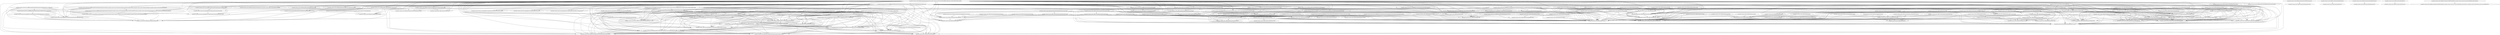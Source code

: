 digraph G {
  "org.apache.commons.math.ode.nonstiff$EmbeddedRungeKuttaIntegrator#integrate(org.apache.commons.math.ode.ExpandableStatefulODE,double)" -> "org.apache.commons.math.ode.nonstiff$AdaptiveStepsizeIntegrator#getMaxStep()";
  "org.apache.commons.math.ode.nonstiff$EmbeddedRungeKuttaIntegrator#integrate(org.apache.commons.math.ode.ExpandableStatefulODE,double)" -> "org.apache.commons.math.ode.sampling$AbstractStepInterpolator#setSoftCurrentTime(double)";
  "org.apache.commons.math.ode.nonstiff$EmbeddedRungeKuttaIntegrator#integrate(org.apache.commons.math.ode.ExpandableStatefulODE,double)" -> "org.apache.commons.math.ode$EquationsMapper#extractEquationData(double[],double[])";
  "org.apache.commons.math.ode.nonstiff$EmbeddedRungeKuttaIntegrator#integrate(org.apache.commons.math.ode.ExpandableStatefulODE,double)" -> "org.apache.commons.math.ode$EquationsMapper#insertEquationData(double[],double[])";
  "org.apache.commons.math.ode.nonstiff$EmbeddedRungeKuttaIntegrator#integrate(org.apache.commons.math.ode.ExpandableStatefulODE,double)" -> "org.apache.commons.math.ode.nonstiff$DormandPrince853StepInterpolator#computeInterpolatedStateAndDerivatives(double,double)";
  "org.apache.commons.math.ode.nonstiff$EmbeddedRungeKuttaIntegrator#integrate(org.apache.commons.math.ode.ExpandableStatefulODE,double)" -> "org.apache.commons.math.ode.nonstiff$DormandPrince853Integrator#getOrder()";
  "org.apache.commons.math.ode.nonstiff$EmbeddedRungeKuttaIntegrator#integrate(org.apache.commons.math.ode.ExpandableStatefulODE,double)" -> "org.apache.commons.math.util$FastMathLiteralArrays#loadExpFracA()";
  "org.apache.commons.math.ode.nonstiff$EmbeddedRungeKuttaIntegrator#integrate(org.apache.commons.math.ode.ExpandableStatefulODE,double)" -> "org.apache.commons.math.ode.nonstiff$AdaptiveStepsizeIntegrator#getMinStep()";
  "org.apache.commons.math.ode.nonstiff$EmbeddedRungeKuttaIntegrator#integrate(org.apache.commons.math.ode.ExpandableStatefulODE,double)" -> "org.apache.commons.math.ode.sampling$AbstractStepInterpolator#doFinalize()";
  "org.apache.commons.math.ode.nonstiff$EmbeddedRungeKuttaIntegrator#integrate(org.apache.commons.math.ode.ExpandableStatefulODE,double)" -> "org.apache.commons.math.ode.sampling$AbstractStepInterpolator#shift()";
  "org.apache.commons.math.ode.nonstiff$EmbeddedRungeKuttaIntegrator#integrate(org.apache.commons.math.ode.ExpandableStatefulODE,double)" -> "org.apache.commons.math.ode$ExpandableStatefulODE#getTime()";
  "org.apache.commons.math.ode.nonstiff$EmbeddedRungeKuttaIntegrator#integrate(org.apache.commons.math.ode.ExpandableStatefulODE,double)" -> "org.apache.commons.math.ode$ExpandableStatefulODE#setCompleteState(double[])";
  "org.apache.commons.math.ode.nonstiff$EmbeddedRungeKuttaIntegrator#integrate(org.apache.commons.math.ode.ExpandableStatefulODE,double)" -> "org.apache.commons.math.util$FastMathLiteralArrays#loadLnMant()";
  "org.apache.commons.math.ode.nonstiff$EmbeddedRungeKuttaIntegrator#integrate(org.apache.commons.math.ode.ExpandableStatefulODE,double)" -> "org.apache.commons.math.ode.sampling$AbstractStepInterpolator#getGlobalPreviousTime()";
  "org.apache.commons.math.ode.nonstiff$EmbeddedRungeKuttaIntegrator#integrate(org.apache.commons.math.ode.ExpandableStatefulODE,double)" -> "org.apache.commons.math.ode$AbstractIntegrator#setEquations(org.apache.commons.math.ode.ExpandableStatefulODE)";
  "org.apache.commons.math.ode.nonstiff$EmbeddedRungeKuttaIntegrator#integrate(org.apache.commons.math.ode.ExpandableStatefulODE,double)" -> "org.apache.commons.math.ode$AbstractIntegrator#acceptStep(org.apache.commons.math.ode.sampling.AbstractStepInterpolator,double[],double[],double)";
  "org.apache.commons.math.ode.nonstiff$EmbeddedRungeKuttaIntegrator#integrate(org.apache.commons.math.ode.ExpandableStatefulODE,double)" -> "org.apache.commons.math.ode$AbstractIntegrator#initIntegration(double,double[],double)";
  "org.apache.commons.math.ode.nonstiff$EmbeddedRungeKuttaIntegrator#integrate(org.apache.commons.math.ode.ExpandableStatefulODE,double)" -> "org.apache.commons.math.ode$ExpandableStatefulODE#setTime(double)";
  "org.apache.commons.math.ode.nonstiff$EmbeddedRungeKuttaIntegrator#integrate(org.apache.commons.math.ode.ExpandableStatefulODE,double)" -> "org.apache.commons.math.ode.sampling$AbstractStepInterpolator#isForward()";
  "org.apache.commons.math.ode.nonstiff$EmbeddedRungeKuttaIntegrator#integrate(org.apache.commons.math.ode.ExpandableStatefulODE,double)" -> "org.apache.commons.math.ode.sampling$AbstractStepInterpolator#evaluateCompleteInterpolatedState()";
  "org.apache.commons.math.ode.nonstiff$EmbeddedRungeKuttaIntegrator#integrate(org.apache.commons.math.ode.ExpandableStatefulODE,double)" -> "org.apache.commons.math.ode.sampling$AbstractStepInterpolator#allocateInterpolatedArrays(int)";
  "org.apache.commons.math.ode.nonstiff$EmbeddedRungeKuttaIntegrator#integrate(org.apache.commons.math.ode.ExpandableStatefulODE,double)" -> "org.apache.commons.math.util$FastMath#pow(double,double)";
  "org.apache.commons.math.ode.nonstiff$EmbeddedRungeKuttaIntegrator#integrate(org.apache.commons.math.ode.ExpandableStatefulODE,double)" -> "org.apache.commons.math.util$FastMath$ExpIntTable#<clinit>()";
  "org.apache.commons.math.ode.nonstiff$EmbeddedRungeKuttaIntegrator#integrate(org.apache.commons.math.ode.ExpandableStatefulODE,double)" -> "org.apache.commons.math.util$FastMath#abs(double)";
  "org.apache.commons.math.ode.nonstiff$EmbeddedRungeKuttaIntegrator#integrate(org.apache.commons.math.ode.ExpandableStatefulODE,double)" -> "org.apache.commons.math.ode.nonstiff$DormandPrince853StepInterpolator#reinitialize(org.apache.commons.math.ode.AbstractIntegrator,double[],double[][],boolean,org.apache.commons.math.ode.EquationsMapper,org.apache.commons.math.ode.EquationsMapper[])";
  "org.apache.commons.math.ode.nonstiff$EmbeddedRungeKuttaIntegrator#integrate(org.apache.commons.math.ode.ExpandableStatefulODE,double)" -> "org.apache.commons.math.ode.nonstiff$DormandPrince853Integrator#estimateError(double[][],double[],double[],double)";
  "org.apache.commons.math.ode.nonstiff$EmbeddedRungeKuttaIntegrator#integrate(org.apache.commons.math.ode.ExpandableStatefulODE,double)" -> "org.apache.commons.math.ode.nonstiff$DormandPrince853StepInterpolator#<clinit>()";
  "org.apache.commons.math.ode.nonstiff$EmbeddedRungeKuttaIntegrator#integrate(org.apache.commons.math.ode.ExpandableStatefulODE,double)" -> "org.apache.commons.math.util$FastMath#log(double,double[])";
  "org.apache.commons.math.ode.nonstiff$EmbeddedRungeKuttaIntegrator#integrate(org.apache.commons.math.ode.ExpandableStatefulODE,double)" -> "org.apache.commons.math.ode.sampling$AbstractStepInterpolator#setInterpolatedTime(double)";
  "org.apache.commons.math.ode.nonstiff$EmbeddedRungeKuttaIntegrator#integrate(org.apache.commons.math.ode.ExpandableStatefulODE,double)" -> "org.apache.commons.math.ode$AbstractIntegrator#setStateInitialized(boolean)";
  "org.apache.commons.math.ode.nonstiff$EmbeddedRungeKuttaIntegrator#integrate(org.apache.commons.math.ode.ExpandableStatefulODE,double)" -> "org.apache.commons.math.ode.nonstiff$AdaptiveStepsizeIntegrator#filterStep(double,boolean,boolean)";
  "org.apache.commons.math.ode.nonstiff$EmbeddedRungeKuttaIntegrator#integrate(org.apache.commons.math.ode.ExpandableStatefulODE,double)" -> "org.apache.commons.math.ode.nonstiff$DormandPrince853StepInterpolator#storeTime(double)";
  "org.apache.commons.math.ode.nonstiff$EmbeddedRungeKuttaIntegrator#integrate(org.apache.commons.math.ode.ExpandableStatefulODE,double)" -> "org.apache.commons.math.util$FastMathLiteralArrays#loadExpFracB()";
  "org.apache.commons.math.ode.nonstiff$EmbeddedRungeKuttaIntegrator#integrate(org.apache.commons.math.ode.ExpandableStatefulODE,double)" -> "org.apache.commons.math.util$FastMathLiteralArrays#loadExpIntA()";
  "org.apache.commons.math.ode.nonstiff$EmbeddedRungeKuttaIntegrator#integrate(org.apache.commons.math.ode.ExpandableStatefulODE,double)" -> "org.apache.commons.math.util$FastMath#exp(double,double,double[])";
  "org.apache.commons.math.ode.nonstiff$EmbeddedRungeKuttaIntegrator#integrate(org.apache.commons.math.ode.ExpandableStatefulODE,double)" -> "org.apache.commons.math.ode.sampling$AbstractStepInterpolator#setSoftPreviousTime(double)";
  "org.apache.commons.math.ode.nonstiff$EmbeddedRungeKuttaIntegrator#integrate(org.apache.commons.math.ode.ExpandableStatefulODE,double)" -> "org.apache.commons.math.ode.nonstiff$AdaptiveStepsizeIntegrator#resetInternalState()";
  "org.apache.commons.math.ode.nonstiff$EmbeddedRungeKuttaIntegrator#integrate(org.apache.commons.math.ode.ExpandableStatefulODE,double)" -> "org.apache.commons.math.util$Incrementor#resetCount()";
  "org.apache.commons.math.ode.nonstiff$EmbeddedRungeKuttaIntegrator#integrate(org.apache.commons.math.ode.ExpandableStatefulODE,double)" -> "org.apache.commons.math.ode.sampling$AbstractStepInterpolator#reinitialize(double[],boolean,org.apache.commons.math.ode.EquationsMapper,org.apache.commons.math.ode.EquationsMapper[])";
  "org.apache.commons.math.ode.nonstiff$EmbeddedRungeKuttaIntegrator#integrate(org.apache.commons.math.ode.ExpandableStatefulODE,double)" -> "org.apache.commons.math.util$FastMathLiteralArrays#<clinit>()";
  "org.apache.commons.math.ode.nonstiff$EmbeddedRungeKuttaIntegrator#integrate(org.apache.commons.math.ode.ExpandableStatefulODE,double)" -> "org.apache.commons.math.util$FastMath#max(double,double)";
  "org.apache.commons.math.ode.nonstiff$EmbeddedRungeKuttaIntegrator#integrate(org.apache.commons.math.ode.ExpandableStatefulODE,double)" -> "org.apache.commons.math.ode.sampling$AbstractStepInterpolator#getInterpolatedState()";
  "org.apache.commons.math.ode.nonstiff$EmbeddedRungeKuttaIntegrator#integrate(org.apache.commons.math.ode.ExpandableStatefulODE,double)" -> "org.apache.commons.math.ode.nonstiff$RungeKuttaStepInterpolator#shift()";
  "org.apache.commons.math.ode.nonstiff$EmbeddedRungeKuttaIntegrator#integrate(org.apache.commons.math.ode.ExpandableStatefulODE,double)" -> "org.apache.commons.math.util$FastMath#ulp(double)";
  "org.apache.commons.math.ode.nonstiff$EmbeddedRungeKuttaIntegrator#integrate(org.apache.commons.math.ode.ExpandableStatefulODE,double)" -> "org.apache.commons.math.ode.nonstiff$RungeKuttaStepInterpolator#reinitialize(org.apache.commons.math.ode.AbstractIntegrator,double[],double[][],boolean,org.apache.commons.math.ode.EquationsMapper,org.apache.commons.math.ode.EquationsMapper[])";
  "org.apache.commons.math.ode.nonstiff$EmbeddedRungeKuttaIntegrator#integrate(org.apache.commons.math.ode.ExpandableStatefulODE,double)" -> "org.apache.commons.math.ode$ExpandableStatefulODE#getCompleteState()";
  "org.apache.commons.math.ode.nonstiff$EmbeddedRungeKuttaIntegrator#integrate(org.apache.commons.math.ode.ExpandableStatefulODE,double)" -> "org.apache.commons.math.util$FastMathLiteralArrays#loadExpIntB()";
  "org.apache.commons.math.ode.nonstiff$EmbeddedRungeKuttaIntegrator#integrate(org.apache.commons.math.ode.ExpandableStatefulODE,double)" -> "org.apache.commons.math.ode$ExpandableStatefulODE#getSecondaryMappers()";
  "org.apache.commons.math.ode.nonstiff$EmbeddedRungeKuttaIntegrator#integrate(org.apache.commons.math.ode.ExpandableStatefulODE,double)" -> "org.apache.commons.math.ode.nonstiff$DormandPrince853StepInterpolator#doCopy()";
  "org.apache.commons.math.ode.nonstiff$EmbeddedRungeKuttaIntegrator#integrate(org.apache.commons.math.ode.ExpandableStatefulODE,double)" -> "org.apache.commons.math.util$FastMath#sqrt(double)";
  "org.apache.commons.math.ode.nonstiff$EmbeddedRungeKuttaIntegrator#integrate(org.apache.commons.math.ode.ExpandableStatefulODE,double)" -> "org.apache.commons.math.ode.nonstiff$AdaptiveStepsizeIntegrator#sanityChecks(org.apache.commons.math.ode.ExpandableStatefulODE,double)";
  "org.apache.commons.math.ode.nonstiff$EmbeddedRungeKuttaIntegrator#integrate(org.apache.commons.math.ode.ExpandableStatefulODE,double)" -> "org.apache.commons.math.ode.sampling$AbstractStepInterpolator#finalizeStep()";
  "org.apache.commons.math.ode.nonstiff$EmbeddedRungeKuttaIntegrator#integrate(org.apache.commons.math.ode.ExpandableStatefulODE,double)" -> "org.apache.commons.math.ode$AbstractIntegrator#sanityChecks(org.apache.commons.math.ode.ExpandableStatefulODE,double)";
  "org.apache.commons.math.ode.nonstiff$EmbeddedRungeKuttaIntegrator#integrate(org.apache.commons.math.ode.ExpandableStatefulODE,double)" -> "org.apache.commons.math.util$Incrementor#incrementCount()";
  "org.apache.commons.math.ode.nonstiff$EmbeddedRungeKuttaIntegrator#integrate(org.apache.commons.math.ode.ExpandableStatefulODE,double)" -> "org.apache.commons.math.ode.sampling$AbstractStepInterpolator#copy()";
  "org.apache.commons.math.ode.nonstiff$EmbeddedRungeKuttaIntegrator#integrate(org.apache.commons.math.ode.ExpandableStatefulODE,double)" -> "org.apache.commons.math.util$Precision#equals(double,double,int)";
  "org.apache.commons.math.ode.nonstiff$EmbeddedRungeKuttaIntegrator#integrate(org.apache.commons.math.ode.ExpandableStatefulODE,double)" -> "org.apache.commons.math.util$FastMath#<clinit>()";
  "org.apache.commons.math.ode.nonstiff$EmbeddedRungeKuttaIntegrator#integrate(org.apache.commons.math.ode.ExpandableStatefulODE,double)" -> "org.apache.commons.math.ode.nonstiff$DormandPrince853StepInterpolator#doFinalize()";
  "org.apache.commons.math.ode.nonstiff$EmbeddedRungeKuttaIntegrator#integrate(org.apache.commons.math.ode.ExpandableStatefulODE,double)" -> "org.apache.commons.math.ode$EquationsMapper#getFirstIndex()";
  "org.apache.commons.math.ode.nonstiff$EmbeddedRungeKuttaIntegrator#integrate(org.apache.commons.math.ode.ExpandableStatefulODE,double)" -> "org.apache.commons.math.util$FastMath$lnMant#<clinit>()";
  "org.apache.commons.math.ode.nonstiff$EmbeddedRungeKuttaIntegrator#integrate(org.apache.commons.math.ode.ExpandableStatefulODE,double)" -> "org.apache.commons.math.util$FastMath#abs(long)";
  "org.apache.commons.math.ode.nonstiff$EmbeddedRungeKuttaIntegrator#integrate(org.apache.commons.math.ode.ExpandableStatefulODE,double)" -> "org.apache.commons.math.ode$ExpandableStatefulODE#getPrimaryMapper()";
  "org.apache.commons.math.ode.nonstiff$EmbeddedRungeKuttaIntegrator#integrate(org.apache.commons.math.ode.ExpandableStatefulODE,double)" -> "org.apache.commons.math.util$FastMath#min(double,double)";
  "org.apache.commons.math.ode.nonstiff$EmbeddedRungeKuttaIntegrator#integrate(org.apache.commons.math.ode.ExpandableStatefulODE,double)" -> "org.apache.commons.math.ode$ExpandableStatefulODE#getTotalDimension()";
  "org.apache.commons.math.ode.nonstiff$EmbeddedRungeKuttaIntegrator#integrate(org.apache.commons.math.ode.ExpandableStatefulODE,double)" -> "org.apache.commons.math.ode$ExpandableStatefulODE#computeDerivatives(double,double[],double[])";
  "org.apache.commons.math.ode.nonstiff$EmbeddedRungeKuttaIntegrator#integrate(org.apache.commons.math.ode.ExpandableStatefulODE,double)" -> "org.apache.commons.math.util$Incrementor$1#trigger(int)";
  "org.apache.commons.math.ode.nonstiff$EmbeddedRungeKuttaIntegrator#integrate(org.apache.commons.math.ode.ExpandableStatefulODE,double)" -> "org.apache.commons.math.ode$EquationsMapper#getDimension()";
  "org.apache.commons.math.ode.nonstiff$EmbeddedRungeKuttaIntegrator#integrate(org.apache.commons.math.ode.ExpandableStatefulODE,double)" -> "org.apache.commons.math.ode.nonstiff$AdaptiveStepsizeIntegrator#initializeStep(boolean,int,double[],double,double[],double[],double[],double[])";
  "org.apache.commons.math.ode.nonstiff$EmbeddedRungeKuttaIntegrator#integrate(org.apache.commons.math.ode.ExpandableStatefulODE,double)" -> "org.apache.commons.math.util$FastMath$ExpFracTable#<clinit>()";
  "org.apache.commons.math.ode.nonstiff$EmbeddedRungeKuttaIntegrator#integrate(org.apache.commons.math.ode.ExpandableStatefulODE,double)" -> "org.apache.commons.math.ode.sampling$AbstractStepInterpolator#getGlobalCurrentTime()";
  "org.apache.commons.math.ode.nonstiff$EmbeddedRungeKuttaIntegrator#integrate(org.apache.commons.math.ode.ExpandableStatefulODE,double)" -> "org.apache.commons.math.ode.sampling$AbstractStepInterpolator#storeTime(double)";
  "org.apache.commons.math.ode.nonstiff$EmbeddedRungeKuttaIntegrator#integrate(org.apache.commons.math.ode.ExpandableStatefulODE,double)" -> "org.apache.commons.math.ode$AbstractIntegrator#computeDerivatives(double,double[],double[])";
  "org.apache.commons.math.ode.nonstiff$DormandPrince853StepInterpolator#computeInterpolatedStateAndDerivatives(double,double)" -> "org.apache.commons.math.ode$EquationsMapper#extractEquationData(double[],double[])";
  "org.apache.commons.math.ode.nonstiff$DormandPrince853StepInterpolator#computeInterpolatedStateAndDerivatives(double,double)" -> "org.apache.commons.math.ode$EquationsMapper#insertEquationData(double[],double[])";
  "org.apache.commons.math.ode.nonstiff$DormandPrince853StepInterpolator#computeInterpolatedStateAndDerivatives(double,double)" -> "org.apache.commons.math.ode.sampling$AbstractStepInterpolator#doFinalize()";
  "org.apache.commons.math.ode.nonstiff$DormandPrince853StepInterpolator#computeInterpolatedStateAndDerivatives(double,double)" -> "org.apache.commons.math.ode.sampling$AbstractStepInterpolator#getGlobalPreviousTime()";
  "org.apache.commons.math.ode.nonstiff$DormandPrince853StepInterpolator#computeInterpolatedStateAndDerivatives(double,double)" -> "org.apache.commons.math.ode.nonstiff$DormandPrince853StepInterpolator#<clinit>()";
  "org.apache.commons.math.ode.nonstiff$DormandPrince853StepInterpolator#computeInterpolatedStateAndDerivatives(double,double)" -> "org.apache.commons.math.ode.sampling$AbstractStepInterpolator#finalizeStep()";
  "org.apache.commons.math.ode.nonstiff$DormandPrince853StepInterpolator#computeInterpolatedStateAndDerivatives(double,double)" -> "org.apache.commons.math.util$Incrementor#incrementCount()";
  "org.apache.commons.math.ode.nonstiff$DormandPrince853StepInterpolator#computeInterpolatedStateAndDerivatives(double,double)" -> "org.apache.commons.math.ode.nonstiff$DormandPrince853StepInterpolator#doFinalize()";
  "org.apache.commons.math.ode.nonstiff$DormandPrince853StepInterpolator#computeInterpolatedStateAndDerivatives(double,double)" -> "org.apache.commons.math.ode$ExpandableStatefulODE#computeDerivatives(double,double[],double[])";
  "org.apache.commons.math.ode.nonstiff$DormandPrince853StepInterpolator#computeInterpolatedStateAndDerivatives(double,double)" -> "org.apache.commons.math.util$Incrementor$1#trigger(int)";
  "org.apache.commons.math.ode.nonstiff$DormandPrince853StepInterpolator#computeInterpolatedStateAndDerivatives(double,double)" -> "org.apache.commons.math.ode$AbstractIntegrator#computeDerivatives(double,double[],double[])";
  "org.apache.commons.math.util$FastMathLiteralArrays#loadExpFracA()" -> "org.apache.commons.math.util$FastMathLiteralArrays#<clinit>()";
  "org.apache.commons.math.ode$ExpandableStatefulODE#setCompleteState(double[])" -> "org.apache.commons.math.ode$EquationsMapper#extractEquationData(double[],double[])";
  "org.apache.commons.math.ode$ExpandableStatefulODE#setCompleteState(double[])" -> "org.apache.commons.math.ode$EquationsMapper#getFirstIndex()";
  "org.apache.commons.math.ode$ExpandableStatefulODE#setCompleteState(double[])" -> "org.apache.commons.math.ode$ExpandableStatefulODE#getTotalDimension()";
  "org.apache.commons.math.ode$ExpandableStatefulODE#setCompleteState(double[])" -> "org.apache.commons.math.ode$EquationsMapper#getDimension()";
  "org.apache.commons.math.util$FastMathLiteralArrays#loadLnMant()" -> "org.apache.commons.math.util$FastMathLiteralArrays#<clinit>()";
  "org.apache.commons.math.ode$AbstractIntegrator#acceptStep(org.apache.commons.math.ode.sampling.AbstractStepInterpolator,double[],double[],double)" -> "org.apache.commons.math.ode.sampling$AbstractStepInterpolator#setSoftCurrentTime(double)";
  "org.apache.commons.math.ode$AbstractIntegrator#acceptStep(org.apache.commons.math.ode.sampling.AbstractStepInterpolator,double[],double[],double)" -> "org.apache.commons.math.ode$EquationsMapper#extractEquationData(double[],double[])";
  "org.apache.commons.math.ode$AbstractIntegrator#acceptStep(org.apache.commons.math.ode.sampling.AbstractStepInterpolator,double[],double[],double)" -> "org.apache.commons.math.ode$EquationsMapper#insertEquationData(double[],double[])";
  "org.apache.commons.math.ode$AbstractIntegrator#acceptStep(org.apache.commons.math.ode.sampling.AbstractStepInterpolator,double[],double[],double)" -> "org.apache.commons.math.ode.nonstiff$DormandPrince853StepInterpolator#computeInterpolatedStateAndDerivatives(double,double)";
  "org.apache.commons.math.ode$AbstractIntegrator#acceptStep(org.apache.commons.math.ode.sampling.AbstractStepInterpolator,double[],double[],double)" -> "org.apache.commons.math.ode.sampling$AbstractStepInterpolator#doFinalize()";
  "org.apache.commons.math.ode$AbstractIntegrator#acceptStep(org.apache.commons.math.ode.sampling.AbstractStepInterpolator,double[],double[],double)" -> "org.apache.commons.math.ode.sampling$AbstractStepInterpolator#getGlobalPreviousTime()";
  "org.apache.commons.math.ode$AbstractIntegrator#acceptStep(org.apache.commons.math.ode.sampling.AbstractStepInterpolator,double[],double[],double)" -> "org.apache.commons.math.ode.sampling$AbstractStepInterpolator#isForward()";
  "org.apache.commons.math.ode$AbstractIntegrator#acceptStep(org.apache.commons.math.ode.sampling.AbstractStepInterpolator,double[],double[],double)" -> "org.apache.commons.math.ode.sampling$AbstractStepInterpolator#evaluateCompleteInterpolatedState()";
  "org.apache.commons.math.ode$AbstractIntegrator#acceptStep(org.apache.commons.math.ode.sampling.AbstractStepInterpolator,double[],double[],double)" -> "org.apache.commons.math.ode.nonstiff$DormandPrince853StepInterpolator#<clinit>()";
  "org.apache.commons.math.ode$AbstractIntegrator#acceptStep(org.apache.commons.math.ode.sampling.AbstractStepInterpolator,double[],double[],double)" -> "org.apache.commons.math.ode.sampling$AbstractStepInterpolator#setInterpolatedTime(double)";
  "org.apache.commons.math.ode$AbstractIntegrator#acceptStep(org.apache.commons.math.ode.sampling.AbstractStepInterpolator,double[],double[],double)" -> "org.apache.commons.math.ode.sampling$AbstractStepInterpolator#setSoftPreviousTime(double)";
  "org.apache.commons.math.ode$AbstractIntegrator#acceptStep(org.apache.commons.math.ode.sampling.AbstractStepInterpolator,double[],double[],double)" -> "org.apache.commons.math.ode.sampling$AbstractStepInterpolator#getInterpolatedState()";
  "org.apache.commons.math.ode$AbstractIntegrator#acceptStep(org.apache.commons.math.ode.sampling.AbstractStepInterpolator,double[],double[],double)" -> "org.apache.commons.math.ode.sampling$AbstractStepInterpolator#finalizeStep()";
  "org.apache.commons.math.ode$AbstractIntegrator#acceptStep(org.apache.commons.math.ode.sampling.AbstractStepInterpolator,double[],double[],double)" -> "org.apache.commons.math.util$Incrementor#incrementCount()";
  "org.apache.commons.math.ode$AbstractIntegrator#acceptStep(org.apache.commons.math.ode.sampling.AbstractStepInterpolator,double[],double[],double)" -> "org.apache.commons.math.util$Precision#equals(double,double,int)";
  "org.apache.commons.math.ode$AbstractIntegrator#acceptStep(org.apache.commons.math.ode.sampling.AbstractStepInterpolator,double[],double[],double)" -> "org.apache.commons.math.util$FastMath#<clinit>()";
  "org.apache.commons.math.ode$AbstractIntegrator#acceptStep(org.apache.commons.math.ode.sampling.AbstractStepInterpolator,double[],double[],double)" -> "org.apache.commons.math.ode.nonstiff$DormandPrince853StepInterpolator#doFinalize()";
  "org.apache.commons.math.ode$AbstractIntegrator#acceptStep(org.apache.commons.math.ode.sampling.AbstractStepInterpolator,double[],double[],double)" -> "org.apache.commons.math.util$FastMath#abs(long)";
  "org.apache.commons.math.ode$AbstractIntegrator#acceptStep(org.apache.commons.math.ode.sampling.AbstractStepInterpolator,double[],double[],double)" -> "org.apache.commons.math.ode$ExpandableStatefulODE#computeDerivatives(double,double[],double[])";
  "org.apache.commons.math.ode$AbstractIntegrator#acceptStep(org.apache.commons.math.ode.sampling.AbstractStepInterpolator,double[],double[],double)" -> "org.apache.commons.math.util$Incrementor$1#trigger(int)";
  "org.apache.commons.math.ode$AbstractIntegrator#acceptStep(org.apache.commons.math.ode.sampling.AbstractStepInterpolator,double[],double[],double)" -> "org.apache.commons.math.ode.sampling$AbstractStepInterpolator#getGlobalCurrentTime()";
  "org.apache.commons.math.ode$AbstractIntegrator#acceptStep(org.apache.commons.math.ode.sampling.AbstractStepInterpolator,double[],double[],double)" -> "org.apache.commons.math.ode$AbstractIntegrator#computeDerivatives(double,double[],double[])";
  "org.apache.commons.math.ode$AbstractIntegrator#initIntegration(double,double[],double)" -> "org.apache.commons.math.ode$AbstractIntegrator#setStateInitialized(boolean)";
  "org.apache.commons.math.ode$AbstractIntegrator#initIntegration(double,double[],double)" -> "org.apache.commons.math.util$Incrementor#resetCount()";
  "org.apache.commons.math.ode.sampling$AbstractStepInterpolator#evaluateCompleteInterpolatedState()" -> "org.apache.commons.math.ode$EquationsMapper#extractEquationData(double[],double[])";
  "org.apache.commons.math.ode.sampling$AbstractStepInterpolator#evaluateCompleteInterpolatedState()" -> "org.apache.commons.math.ode$EquationsMapper#insertEquationData(double[],double[])";
  "org.apache.commons.math.ode.sampling$AbstractStepInterpolator#evaluateCompleteInterpolatedState()" -> "org.apache.commons.math.ode.nonstiff$DormandPrince853StepInterpolator#computeInterpolatedStateAndDerivatives(double,double)";
  "org.apache.commons.math.ode.sampling$AbstractStepInterpolator#evaluateCompleteInterpolatedState()" -> "org.apache.commons.math.ode.sampling$AbstractStepInterpolator#doFinalize()";
  "org.apache.commons.math.ode.sampling$AbstractStepInterpolator#evaluateCompleteInterpolatedState()" -> "org.apache.commons.math.ode.sampling$AbstractStepInterpolator#getGlobalPreviousTime()";
  "org.apache.commons.math.ode.sampling$AbstractStepInterpolator#evaluateCompleteInterpolatedState()" -> "org.apache.commons.math.ode.nonstiff$DormandPrince853StepInterpolator#<clinit>()";
  "org.apache.commons.math.ode.sampling$AbstractStepInterpolator#evaluateCompleteInterpolatedState()" -> "org.apache.commons.math.ode.sampling$AbstractStepInterpolator#finalizeStep()";
  "org.apache.commons.math.ode.sampling$AbstractStepInterpolator#evaluateCompleteInterpolatedState()" -> "org.apache.commons.math.util$Incrementor#incrementCount()";
  "org.apache.commons.math.ode.sampling$AbstractStepInterpolator#evaluateCompleteInterpolatedState()" -> "org.apache.commons.math.ode.nonstiff$DormandPrince853StepInterpolator#doFinalize()";
  "org.apache.commons.math.ode.sampling$AbstractStepInterpolator#evaluateCompleteInterpolatedState()" -> "org.apache.commons.math.ode$ExpandableStatefulODE#computeDerivatives(double,double[],double[])";
  "org.apache.commons.math.ode.sampling$AbstractStepInterpolator#evaluateCompleteInterpolatedState()" -> "org.apache.commons.math.util$Incrementor$1#trigger(int)";
  "org.apache.commons.math.ode.sampling$AbstractStepInterpolator#evaluateCompleteInterpolatedState()" -> "org.apache.commons.math.ode$AbstractIntegrator#computeDerivatives(double,double[],double[])";
  "org.apache.commons.math.ode.sampling$AbstractStepInterpolator#allocateInterpolatedArrays(int)" -> "org.apache.commons.math.ode$EquationsMapper#getDimension()";
  "org.apache.commons.math.util$FastMath#pow(double,double)" -> "org.apache.commons.math.util$FastMathLiteralArrays#loadExpFracA()";
  "org.apache.commons.math.util$FastMath#pow(double,double)" -> "org.apache.commons.math.util$FastMathLiteralArrays#loadLnMant()";
  "org.apache.commons.math.util$FastMath#pow(double,double)" -> "org.apache.commons.math.util$FastMath$ExpIntTable#<clinit>()";
  "org.apache.commons.math.util$FastMath#pow(double,double)" -> "org.apache.commons.math.util$FastMath#log(double,double[])";
  "org.apache.commons.math.util$FastMath#pow(double,double)" -> "org.apache.commons.math.util$FastMathLiteralArrays#loadExpFracB()";
  "org.apache.commons.math.util$FastMath#pow(double,double)" -> "org.apache.commons.math.util$FastMathLiteralArrays#loadExpIntA()";
  "org.apache.commons.math.util$FastMath#pow(double,double)" -> "org.apache.commons.math.util$FastMath#exp(double,double,double[])";
  "org.apache.commons.math.util$FastMath#pow(double,double)" -> "org.apache.commons.math.util$FastMathLiteralArrays#<clinit>()";
  "org.apache.commons.math.util$FastMath#pow(double,double)" -> "org.apache.commons.math.util$FastMathLiteralArrays#loadExpIntB()";
  "org.apache.commons.math.util$FastMath#pow(double,double)" -> "org.apache.commons.math.util$FastMath#<clinit>()";
  "org.apache.commons.math.util$FastMath#pow(double,double)" -> "org.apache.commons.math.util$FastMath$lnMant#<clinit>()";
  "org.apache.commons.math.util$FastMath#pow(double,double)" -> "org.apache.commons.math.util$FastMath$ExpFracTable#<clinit>()";
  "org.apache.commons.math.util$FastMath$ExpIntTable#<clinit>()" -> "org.apache.commons.math.util$FastMathLiteralArrays#loadExpIntA()";
  "org.apache.commons.math.util$FastMath$ExpIntTable#<clinit>()" -> "org.apache.commons.math.util$FastMathLiteralArrays#<clinit>()";
  "org.apache.commons.math.util$FastMath$ExpIntTable#<clinit>()" -> "org.apache.commons.math.util$FastMathLiteralArrays#loadExpIntB()";
  "org.apache.commons.math.util$FastMath$ExpIntTable#<clinit>()" -> "org.apache.commons.math.util$FastMath#<clinit>()";
  "org.apache.commons.math.ode.nonstiff$DormandPrince853StepInterpolator#reinitialize(org.apache.commons.math.ode.AbstractIntegrator,double[],double[][],boolean,org.apache.commons.math.ode.EquationsMapper,org.apache.commons.math.ode.EquationsMapper[])" -> "org.apache.commons.math.ode.sampling$AbstractStepInterpolator#allocateInterpolatedArrays(int)";
  "org.apache.commons.math.ode.nonstiff$DormandPrince853StepInterpolator#reinitialize(org.apache.commons.math.ode.AbstractIntegrator,double[],double[][],boolean,org.apache.commons.math.ode.EquationsMapper,org.apache.commons.math.ode.EquationsMapper[])" -> "org.apache.commons.math.ode.sampling$AbstractStepInterpolator#reinitialize(double[],boolean,org.apache.commons.math.ode.EquationsMapper,org.apache.commons.math.ode.EquationsMapper[])";
  "org.apache.commons.math.ode.nonstiff$DormandPrince853StepInterpolator#reinitialize(org.apache.commons.math.ode.AbstractIntegrator,double[],double[][],boolean,org.apache.commons.math.ode.EquationsMapper,org.apache.commons.math.ode.EquationsMapper[])" -> "org.apache.commons.math.ode.nonstiff$RungeKuttaStepInterpolator#reinitialize(org.apache.commons.math.ode.AbstractIntegrator,double[],double[][],boolean,org.apache.commons.math.ode.EquationsMapper,org.apache.commons.math.ode.EquationsMapper[])";
  "org.apache.commons.math.ode.nonstiff$DormandPrince853StepInterpolator#reinitialize(org.apache.commons.math.ode.AbstractIntegrator,double[],double[][],boolean,org.apache.commons.math.ode.EquationsMapper,org.apache.commons.math.ode.EquationsMapper[])" -> "org.apache.commons.math.ode$EquationsMapper#getDimension()";
  "org.apache.commons.math.ode.nonstiff$DormandPrince853Integrator#estimateError(double[][],double[],double[],double)" -> "org.apache.commons.math.util$FastMath#abs(double)";
  "org.apache.commons.math.ode.nonstiff$DormandPrince853Integrator#estimateError(double[][],double[],double[],double)" -> "org.apache.commons.math.util$FastMath#max(double,double)";
  "org.apache.commons.math.ode.nonstiff$DormandPrince853Integrator#estimateError(double[][],double[],double[],double)" -> "org.apache.commons.math.util$FastMath#sqrt(double)";
  "org.apache.commons.math.ode.nonstiff$DormandPrince853Integrator#estimateError(double[][],double[],double[],double)" -> "org.apache.commons.math.util$FastMath#<clinit>()";
  "org.apache.commons.math.util$FastMath#log(double,double[])" -> "org.apache.commons.math.util$FastMathLiteralArrays#loadLnMant()";
  "org.apache.commons.math.util$FastMath#log(double,double[])" -> "org.apache.commons.math.util$FastMathLiteralArrays#<clinit>()";
  "org.apache.commons.math.util$FastMath#log(double,double[])" -> "org.apache.commons.math.util$FastMath#<clinit>()";
  "org.apache.commons.math.util$FastMath#log(double,double[])" -> "org.apache.commons.math.util$FastMath$lnMant#<clinit>()";
  "org.apache.commons.math.ode.nonstiff$AdaptiveStepsizeIntegrator#filterStep(double,boolean,boolean)" -> "org.apache.commons.math.util$FastMath#abs(double)";
  "org.apache.commons.math.ode.nonstiff$AdaptiveStepsizeIntegrator#filterStep(double,boolean,boolean)" -> "org.apache.commons.math.util$FastMath#<clinit>()";
  "org.apache.commons.math.ode.nonstiff$DormandPrince853StepInterpolator#storeTime(double)" -> "org.apache.commons.math.ode.sampling$AbstractStepInterpolator#setInterpolatedTime(double)";
  "org.apache.commons.math.ode.nonstiff$DormandPrince853StepInterpolator#storeTime(double)" -> "org.apache.commons.math.ode.sampling$AbstractStepInterpolator#storeTime(double)";
  "org.apache.commons.math.util$FastMathLiteralArrays#loadExpFracB()" -> "org.apache.commons.math.util$FastMathLiteralArrays#<clinit>()";
  "org.apache.commons.math.util$FastMathLiteralArrays#loadExpIntA()" -> "org.apache.commons.math.util$FastMathLiteralArrays#<clinit>()";
  "org.apache.commons.math.util$FastMath#exp(double,double,double[])" -> "org.apache.commons.math.util$FastMathLiteralArrays#loadExpFracA()";
  "org.apache.commons.math.util$FastMath#exp(double,double,double[])" -> "org.apache.commons.math.util$FastMath$ExpIntTable#<clinit>()";
  "org.apache.commons.math.util$FastMath#exp(double,double,double[])" -> "org.apache.commons.math.util$FastMathLiteralArrays#loadExpFracB()";
  "org.apache.commons.math.util$FastMath#exp(double,double,double[])" -> "org.apache.commons.math.util$FastMathLiteralArrays#loadExpIntA()";
  "org.apache.commons.math.util$FastMath#exp(double,double,double[])" -> "org.apache.commons.math.util$FastMathLiteralArrays#<clinit>()";
  "org.apache.commons.math.util$FastMath#exp(double,double,double[])" -> "org.apache.commons.math.util$FastMathLiteralArrays#loadExpIntB()";
  "org.apache.commons.math.util$FastMath#exp(double,double,double[])" -> "org.apache.commons.math.util$FastMath#<clinit>()";
  "org.apache.commons.math.util$FastMath#exp(double,double,double[])" -> "org.apache.commons.math.util$FastMath$ExpFracTable#<clinit>()";
  "org.apache.commons.math.ode.nonstiff$AdaptiveStepsizeIntegrator#resetInternalState()" -> "org.apache.commons.math.util$FastMath#sqrt(double)";
  "org.apache.commons.math.ode.nonstiff$AdaptiveStepsizeIntegrator#resetInternalState()" -> "org.apache.commons.math.util$FastMath#<clinit>()";
  "org.apache.commons.math.ode.sampling$AbstractStepInterpolator#reinitialize(double[],boolean,org.apache.commons.math.ode.EquationsMapper,org.apache.commons.math.ode.EquationsMapper[])" -> "org.apache.commons.math.ode.sampling$AbstractStepInterpolator#allocateInterpolatedArrays(int)";
  "org.apache.commons.math.ode.sampling$AbstractStepInterpolator#reinitialize(double[],boolean,org.apache.commons.math.ode.EquationsMapper,org.apache.commons.math.ode.EquationsMapper[])" -> "org.apache.commons.math.ode$EquationsMapper#getDimension()";
  "org.apache.commons.math.ode.sampling$AbstractStepInterpolator#getInterpolatedState()" -> "org.apache.commons.math.ode$EquationsMapper#extractEquationData(double[],double[])";
  "org.apache.commons.math.ode.sampling$AbstractStepInterpolator#getInterpolatedState()" -> "org.apache.commons.math.ode$EquationsMapper#insertEquationData(double[],double[])";
  "org.apache.commons.math.ode.sampling$AbstractStepInterpolator#getInterpolatedState()" -> "org.apache.commons.math.ode.nonstiff$DormandPrince853StepInterpolator#computeInterpolatedStateAndDerivatives(double,double)";
  "org.apache.commons.math.ode.sampling$AbstractStepInterpolator#getInterpolatedState()" -> "org.apache.commons.math.ode.sampling$AbstractStepInterpolator#doFinalize()";
  "org.apache.commons.math.ode.sampling$AbstractStepInterpolator#getInterpolatedState()" -> "org.apache.commons.math.ode.sampling$AbstractStepInterpolator#getGlobalPreviousTime()";
  "org.apache.commons.math.ode.sampling$AbstractStepInterpolator#getInterpolatedState()" -> "org.apache.commons.math.ode.sampling$AbstractStepInterpolator#evaluateCompleteInterpolatedState()";
  "org.apache.commons.math.ode.sampling$AbstractStepInterpolator#getInterpolatedState()" -> "org.apache.commons.math.ode.nonstiff$DormandPrince853StepInterpolator#<clinit>()";
  "org.apache.commons.math.ode.sampling$AbstractStepInterpolator#getInterpolatedState()" -> "org.apache.commons.math.ode.sampling$AbstractStepInterpolator#finalizeStep()";
  "org.apache.commons.math.ode.sampling$AbstractStepInterpolator#getInterpolatedState()" -> "org.apache.commons.math.util$Incrementor#incrementCount()";
  "org.apache.commons.math.ode.sampling$AbstractStepInterpolator#getInterpolatedState()" -> "org.apache.commons.math.ode.nonstiff$DormandPrince853StepInterpolator#doFinalize()";
  "org.apache.commons.math.ode.sampling$AbstractStepInterpolator#getInterpolatedState()" -> "org.apache.commons.math.ode$ExpandableStatefulODE#computeDerivatives(double,double[],double[])";
  "org.apache.commons.math.ode.sampling$AbstractStepInterpolator#getInterpolatedState()" -> "org.apache.commons.math.util$Incrementor$1#trigger(int)";
  "org.apache.commons.math.ode.sampling$AbstractStepInterpolator#getInterpolatedState()" -> "org.apache.commons.math.ode$AbstractIntegrator#computeDerivatives(double,double[],double[])";
  "org.apache.commons.math.ode.nonstiff$RungeKuttaStepInterpolator#shift()" -> "org.apache.commons.math.ode.sampling$AbstractStepInterpolator#shift()";
  "org.apache.commons.math.util$FastMath#ulp(double)" -> "org.apache.commons.math.util$FastMath#abs(double)";
  "org.apache.commons.math.util$FastMath#ulp(double)" -> "org.apache.commons.math.util$FastMath#<clinit>()";
  "org.apache.commons.math.ode.nonstiff$RungeKuttaStepInterpolator#reinitialize(org.apache.commons.math.ode.AbstractIntegrator,double[],double[][],boolean,org.apache.commons.math.ode.EquationsMapper,org.apache.commons.math.ode.EquationsMapper[])" -> "org.apache.commons.math.ode.sampling$AbstractStepInterpolator#allocateInterpolatedArrays(int)";
  "org.apache.commons.math.ode.nonstiff$RungeKuttaStepInterpolator#reinitialize(org.apache.commons.math.ode.AbstractIntegrator,double[],double[][],boolean,org.apache.commons.math.ode.EquationsMapper,org.apache.commons.math.ode.EquationsMapper[])" -> "org.apache.commons.math.ode.sampling$AbstractStepInterpolator#reinitialize(double[],boolean,org.apache.commons.math.ode.EquationsMapper,org.apache.commons.math.ode.EquationsMapper[])";
  "org.apache.commons.math.ode.nonstiff$RungeKuttaStepInterpolator#reinitialize(org.apache.commons.math.ode.AbstractIntegrator,double[],double[][],boolean,org.apache.commons.math.ode.EquationsMapper,org.apache.commons.math.ode.EquationsMapper[])" -> "org.apache.commons.math.ode$EquationsMapper#getDimension()";
  "org.apache.commons.math.ode$ExpandableStatefulODE#getCompleteState()" -> "org.apache.commons.math.ode$EquationsMapper#insertEquationData(double[],double[])";
  "org.apache.commons.math.ode$ExpandableStatefulODE#getCompleteState()" -> "org.apache.commons.math.ode$EquationsMapper#getFirstIndex()";
  "org.apache.commons.math.ode$ExpandableStatefulODE#getCompleteState()" -> "org.apache.commons.math.ode$ExpandableStatefulODE#getTotalDimension()";
  "org.apache.commons.math.ode$ExpandableStatefulODE#getCompleteState()" -> "org.apache.commons.math.ode$EquationsMapper#getDimension()";
  "org.apache.commons.math.util$FastMathLiteralArrays#loadExpIntB()" -> "org.apache.commons.math.util$FastMathLiteralArrays#<clinit>()";
  "org.apache.commons.math.ode.nonstiff$DormandPrince853StepInterpolator#doCopy()" -> "org.apache.commons.math.ode.nonstiff$DormandPrince853StepInterpolator#<clinit>()";
  "org.apache.commons.math.ode.nonstiff$AdaptiveStepsizeIntegrator#sanityChecks(org.apache.commons.math.ode.ExpandableStatefulODE,double)" -> "org.apache.commons.math.ode$ExpandableStatefulODE#getTime()";
  "org.apache.commons.math.ode.nonstiff$AdaptiveStepsizeIntegrator#sanityChecks(org.apache.commons.math.ode.ExpandableStatefulODE,double)" -> "org.apache.commons.math.util$FastMath#abs(double)";
  "org.apache.commons.math.ode.nonstiff$AdaptiveStepsizeIntegrator#sanityChecks(org.apache.commons.math.ode.ExpandableStatefulODE,double)" -> "org.apache.commons.math.util$FastMath#max(double,double)";
  "org.apache.commons.math.ode.nonstiff$AdaptiveStepsizeIntegrator#sanityChecks(org.apache.commons.math.ode.ExpandableStatefulODE,double)" -> "org.apache.commons.math.util$FastMath#ulp(double)";
  "org.apache.commons.math.ode.nonstiff$AdaptiveStepsizeIntegrator#sanityChecks(org.apache.commons.math.ode.ExpandableStatefulODE,double)" -> "org.apache.commons.math.ode$AbstractIntegrator#sanityChecks(org.apache.commons.math.ode.ExpandableStatefulODE,double)";
  "org.apache.commons.math.ode.nonstiff$AdaptiveStepsizeIntegrator#sanityChecks(org.apache.commons.math.ode.ExpandableStatefulODE,double)" -> "org.apache.commons.math.util$FastMath#<clinit>()";
  "org.apache.commons.math.ode.nonstiff$AdaptiveStepsizeIntegrator#sanityChecks(org.apache.commons.math.ode.ExpandableStatefulODE,double)" -> "org.apache.commons.math.ode$ExpandableStatefulODE#getPrimaryMapper()";
  "org.apache.commons.math.ode.nonstiff$AdaptiveStepsizeIntegrator#sanityChecks(org.apache.commons.math.ode.ExpandableStatefulODE,double)" -> "org.apache.commons.math.ode$EquationsMapper#getDimension()";
  "org.apache.commons.math.ode.sampling$AbstractStepInterpolator#finalizeStep()" -> "org.apache.commons.math.ode$EquationsMapper#extractEquationData(double[],double[])";
  "org.apache.commons.math.ode.sampling$AbstractStepInterpolator#finalizeStep()" -> "org.apache.commons.math.ode$EquationsMapper#insertEquationData(double[],double[])";
  "org.apache.commons.math.ode.sampling$AbstractStepInterpolator#finalizeStep()" -> "org.apache.commons.math.ode.sampling$AbstractStepInterpolator#doFinalize()";
  "org.apache.commons.math.ode.sampling$AbstractStepInterpolator#finalizeStep()" -> "org.apache.commons.math.ode.sampling$AbstractStepInterpolator#getGlobalPreviousTime()";
  "org.apache.commons.math.ode.sampling$AbstractStepInterpolator#finalizeStep()" -> "org.apache.commons.math.util$Incrementor#incrementCount()";
  "org.apache.commons.math.ode.sampling$AbstractStepInterpolator#finalizeStep()" -> "org.apache.commons.math.ode.nonstiff$DormandPrince853StepInterpolator#doFinalize()";
  "org.apache.commons.math.ode.sampling$AbstractStepInterpolator#finalizeStep()" -> "org.apache.commons.math.ode$ExpandableStatefulODE#computeDerivatives(double,double[],double[])";
  "org.apache.commons.math.ode.sampling$AbstractStepInterpolator#finalizeStep()" -> "org.apache.commons.math.util$Incrementor$1#trigger(int)";
  "org.apache.commons.math.ode.sampling$AbstractStepInterpolator#finalizeStep()" -> "org.apache.commons.math.ode$AbstractIntegrator#computeDerivatives(double,double[],double[])";
  "org.apache.commons.math.ode$AbstractIntegrator#sanityChecks(org.apache.commons.math.ode.ExpandableStatefulODE,double)" -> "org.apache.commons.math.ode$ExpandableStatefulODE#getTime()";
  "org.apache.commons.math.ode$AbstractIntegrator#sanityChecks(org.apache.commons.math.ode.ExpandableStatefulODE,double)" -> "org.apache.commons.math.util$FastMath#abs(double)";
  "org.apache.commons.math.ode$AbstractIntegrator#sanityChecks(org.apache.commons.math.ode.ExpandableStatefulODE,double)" -> "org.apache.commons.math.util$FastMath#max(double,double)";
  "org.apache.commons.math.ode$AbstractIntegrator#sanityChecks(org.apache.commons.math.ode.ExpandableStatefulODE,double)" -> "org.apache.commons.math.util$FastMath#ulp(double)";
  "org.apache.commons.math.ode$AbstractIntegrator#sanityChecks(org.apache.commons.math.ode.ExpandableStatefulODE,double)" -> "org.apache.commons.math.util$FastMath#<clinit>()";
  "org.apache.commons.math.util$Incrementor#incrementCount()" -> "org.apache.commons.math.util$Incrementor$1#trigger(int)";
  "org.apache.commons.math.ode.sampling$AbstractStepInterpolator#copy()" -> "org.apache.commons.math.ode$EquationsMapper#extractEquationData(double[],double[])";
  "org.apache.commons.math.ode.sampling$AbstractStepInterpolator#copy()" -> "org.apache.commons.math.ode$EquationsMapper#insertEquationData(double[],double[])";
  "org.apache.commons.math.ode.sampling$AbstractStepInterpolator#copy()" -> "org.apache.commons.math.ode.sampling$AbstractStepInterpolator#doFinalize()";
  "org.apache.commons.math.ode.sampling$AbstractStepInterpolator#copy()" -> "org.apache.commons.math.ode.sampling$AbstractStepInterpolator#getGlobalPreviousTime()";
  "org.apache.commons.math.ode.sampling$AbstractStepInterpolator#copy()" -> "org.apache.commons.math.ode.nonstiff$DormandPrince853StepInterpolator#<clinit>()";
  "org.apache.commons.math.ode.sampling$AbstractStepInterpolator#copy()" -> "org.apache.commons.math.ode.nonstiff$DormandPrince853StepInterpolator#doCopy()";
  "org.apache.commons.math.ode.sampling$AbstractStepInterpolator#copy()" -> "org.apache.commons.math.ode.sampling$AbstractStepInterpolator#finalizeStep()";
  "org.apache.commons.math.ode.sampling$AbstractStepInterpolator#copy()" -> "org.apache.commons.math.util$Incrementor#incrementCount()";
  "org.apache.commons.math.ode.sampling$AbstractStepInterpolator#copy()" -> "org.apache.commons.math.ode.nonstiff$DormandPrince853StepInterpolator#doFinalize()";
  "org.apache.commons.math.ode.sampling$AbstractStepInterpolator#copy()" -> "org.apache.commons.math.ode$ExpandableStatefulODE#computeDerivatives(double,double[],double[])";
  "org.apache.commons.math.ode.sampling$AbstractStepInterpolator#copy()" -> "org.apache.commons.math.util$Incrementor$1#trigger(int)";
  "org.apache.commons.math.ode.sampling$AbstractStepInterpolator#copy()" -> "org.apache.commons.math.ode$AbstractIntegrator#computeDerivatives(double,double[],double[])";
  "org.apache.commons.math.util$Precision#equals(double,double,int)" -> "org.apache.commons.math.util$FastMath#<clinit>()";
  "org.apache.commons.math.util$Precision#equals(double,double,int)" -> "org.apache.commons.math.util$FastMath#abs(long)";
  "org.apache.commons.math.ode.nonstiff$DormandPrince853StepInterpolator#doFinalize()" -> "org.apache.commons.math.ode$EquationsMapper#extractEquationData(double[],double[])";
  "org.apache.commons.math.ode.nonstiff$DormandPrince853StepInterpolator#doFinalize()" -> "org.apache.commons.math.ode$EquationsMapper#insertEquationData(double[],double[])";
  "org.apache.commons.math.ode.nonstiff$DormandPrince853StepInterpolator#doFinalize()" -> "org.apache.commons.math.ode.sampling$AbstractStepInterpolator#getGlobalPreviousTime()";
  "org.apache.commons.math.ode.nonstiff$DormandPrince853StepInterpolator#doFinalize()" -> "org.apache.commons.math.util$Incrementor#incrementCount()";
  "org.apache.commons.math.ode.nonstiff$DormandPrince853StepInterpolator#doFinalize()" -> "org.apache.commons.math.ode$ExpandableStatefulODE#computeDerivatives(double,double[],double[])";
  "org.apache.commons.math.ode.nonstiff$DormandPrince853StepInterpolator#doFinalize()" -> "org.apache.commons.math.util$Incrementor$1#trigger(int)";
  "org.apache.commons.math.ode.nonstiff$DormandPrince853StepInterpolator#doFinalize()" -> "org.apache.commons.math.ode$AbstractIntegrator#computeDerivatives(double,double[],double[])";
  "org.apache.commons.math.util$FastMath$lnMant#<clinit>()" -> "org.apache.commons.math.util$FastMathLiteralArrays#loadLnMant()";
  "org.apache.commons.math.util$FastMath$lnMant#<clinit>()" -> "org.apache.commons.math.util$FastMathLiteralArrays#<clinit>()";
  "org.apache.commons.math.util$FastMath$lnMant#<clinit>()" -> "org.apache.commons.math.util$FastMath#<clinit>()";
  "org.apache.commons.math.ode$ExpandableStatefulODE#getTotalDimension()" -> "org.apache.commons.math.ode$EquationsMapper#getFirstIndex()";
  "org.apache.commons.math.ode$ExpandableStatefulODE#getTotalDimension()" -> "org.apache.commons.math.ode$EquationsMapper#getDimension()";
  "org.apache.commons.math.ode$ExpandableStatefulODE#computeDerivatives(double,double[],double[])" -> "org.apache.commons.math.ode$EquationsMapper#extractEquationData(double[],double[])";
  "org.apache.commons.math.ode$ExpandableStatefulODE#computeDerivatives(double,double[],double[])" -> "org.apache.commons.math.ode$EquationsMapper#insertEquationData(double[],double[])";
  "org.apache.commons.math.ode.nonstiff$AdaptiveStepsizeIntegrator#initializeStep(boolean,int,double[],double,double[],double[],double[],double[])" -> "org.apache.commons.math.ode.nonstiff$AdaptiveStepsizeIntegrator#getMaxStep()";
  "org.apache.commons.math.ode.nonstiff$AdaptiveStepsizeIntegrator#initializeStep(boolean,int,double[],double,double[],double[],double[],double[])" -> "org.apache.commons.math.ode$EquationsMapper#extractEquationData(double[],double[])";
  "org.apache.commons.math.ode.nonstiff$AdaptiveStepsizeIntegrator#initializeStep(boolean,int,double[],double,double[],double[],double[],double[])" -> "org.apache.commons.math.ode$EquationsMapper#insertEquationData(double[],double[])";
  "org.apache.commons.math.ode.nonstiff$AdaptiveStepsizeIntegrator#initializeStep(boolean,int,double[],double,double[],double[],double[],double[])" -> "org.apache.commons.math.util$FastMathLiteralArrays#loadExpFracA()";
  "org.apache.commons.math.ode.nonstiff$AdaptiveStepsizeIntegrator#initializeStep(boolean,int,double[],double,double[],double[],double[],double[])" -> "org.apache.commons.math.ode.nonstiff$AdaptiveStepsizeIntegrator#getMinStep()";
  "org.apache.commons.math.ode.nonstiff$AdaptiveStepsizeIntegrator#initializeStep(boolean,int,double[],double,double[],double[],double[],double[])" -> "org.apache.commons.math.util$FastMathLiteralArrays#loadLnMant()";
  "org.apache.commons.math.ode.nonstiff$AdaptiveStepsizeIntegrator#initializeStep(boolean,int,double[],double,double[],double[],double[],double[])" -> "org.apache.commons.math.util$FastMath#pow(double,double)";
  "org.apache.commons.math.ode.nonstiff$AdaptiveStepsizeIntegrator#initializeStep(boolean,int,double[],double,double[],double[],double[],double[])" -> "org.apache.commons.math.util$FastMath$ExpIntTable#<clinit>()";
  "org.apache.commons.math.ode.nonstiff$AdaptiveStepsizeIntegrator#initializeStep(boolean,int,double[],double,double[],double[],double[],double[])" -> "org.apache.commons.math.util$FastMath#abs(double)";
  "org.apache.commons.math.ode.nonstiff$AdaptiveStepsizeIntegrator#initializeStep(boolean,int,double[],double,double[],double[],double[],double[])" -> "org.apache.commons.math.util$FastMath#log(double,double[])";
  "org.apache.commons.math.ode.nonstiff$AdaptiveStepsizeIntegrator#initializeStep(boolean,int,double[],double,double[],double[],double[],double[])" -> "org.apache.commons.math.util$FastMathLiteralArrays#loadExpFracB()";
  "org.apache.commons.math.ode.nonstiff$AdaptiveStepsizeIntegrator#initializeStep(boolean,int,double[],double,double[],double[],double[],double[])" -> "org.apache.commons.math.util$FastMathLiteralArrays#loadExpIntA()";
  "org.apache.commons.math.ode.nonstiff$AdaptiveStepsizeIntegrator#initializeStep(boolean,int,double[],double,double[],double[],double[],double[])" -> "org.apache.commons.math.util$FastMath#exp(double,double,double[])";
  "org.apache.commons.math.ode.nonstiff$AdaptiveStepsizeIntegrator#initializeStep(boolean,int,double[],double,double[],double[],double[],double[])" -> "org.apache.commons.math.util$FastMathLiteralArrays#<clinit>()";
  "org.apache.commons.math.ode.nonstiff$AdaptiveStepsizeIntegrator#initializeStep(boolean,int,double[],double,double[],double[],double[],double[])" -> "org.apache.commons.math.util$FastMath#max(double,double)";
  "org.apache.commons.math.ode.nonstiff$AdaptiveStepsizeIntegrator#initializeStep(boolean,int,double[],double,double[],double[],double[],double[])" -> "org.apache.commons.math.util$FastMathLiteralArrays#loadExpIntB()";
  "org.apache.commons.math.ode.nonstiff$AdaptiveStepsizeIntegrator#initializeStep(boolean,int,double[],double,double[],double[],double[],double[])" -> "org.apache.commons.math.util$FastMath#sqrt(double)";
  "org.apache.commons.math.ode.nonstiff$AdaptiveStepsizeIntegrator#initializeStep(boolean,int,double[],double,double[],double[],double[],double[])" -> "org.apache.commons.math.util$Incrementor#incrementCount()";
  "org.apache.commons.math.ode.nonstiff$AdaptiveStepsizeIntegrator#initializeStep(boolean,int,double[],double,double[],double[],double[],double[])" -> "org.apache.commons.math.util$FastMath#<clinit>()";
  "org.apache.commons.math.ode.nonstiff$AdaptiveStepsizeIntegrator#initializeStep(boolean,int,double[],double,double[],double[],double[],double[])" -> "org.apache.commons.math.util$FastMath$lnMant#<clinit>()";
  "org.apache.commons.math.ode.nonstiff$AdaptiveStepsizeIntegrator#initializeStep(boolean,int,double[],double,double[],double[],double[],double[])" -> "org.apache.commons.math.util$FastMath#min(double,double)";
  "org.apache.commons.math.ode.nonstiff$AdaptiveStepsizeIntegrator#initializeStep(boolean,int,double[],double,double[],double[],double[],double[])" -> "org.apache.commons.math.ode$ExpandableStatefulODE#computeDerivatives(double,double[],double[])";
  "org.apache.commons.math.ode.nonstiff$AdaptiveStepsizeIntegrator#initializeStep(boolean,int,double[],double,double[],double[],double[],double[])" -> "org.apache.commons.math.util$Incrementor$1#trigger(int)";
  "org.apache.commons.math.ode.nonstiff$AdaptiveStepsizeIntegrator#initializeStep(boolean,int,double[],double,double[],double[],double[],double[])" -> "org.apache.commons.math.util$FastMath$ExpFracTable#<clinit>()";
  "org.apache.commons.math.ode.nonstiff$AdaptiveStepsizeIntegrator#initializeStep(boolean,int,double[],double,double[],double[],double[],double[])" -> "org.apache.commons.math.ode$AbstractIntegrator#computeDerivatives(double,double[],double[])";
  "org.apache.commons.math.util$FastMath$ExpFracTable#<clinit>()" -> "org.apache.commons.math.util$FastMathLiteralArrays#loadExpFracA()";
  "org.apache.commons.math.util$FastMath$ExpFracTable#<clinit>()" -> "org.apache.commons.math.util$FastMathLiteralArrays#loadExpFracB()";
  "org.apache.commons.math.util$FastMath$ExpFracTable#<clinit>()" -> "org.apache.commons.math.util$FastMathLiteralArrays#<clinit>()";
  "org.apache.commons.math.util$FastMath$ExpFracTable#<clinit>()" -> "org.apache.commons.math.util$FastMath#<clinit>()";
  "org.apache.commons.math.ode.sampling$AbstractStepInterpolator#storeTime(double)" -> "org.apache.commons.math.ode.sampling$AbstractStepInterpolator#setInterpolatedTime(double)";
  "org.apache.commons.math.ode$AbstractIntegrator#computeDerivatives(double,double[],double[])" -> "org.apache.commons.math.ode$EquationsMapper#extractEquationData(double[],double[])";
  "org.apache.commons.math.ode$AbstractIntegrator#computeDerivatives(double,double[],double[])" -> "org.apache.commons.math.ode$EquationsMapper#insertEquationData(double[],double[])";
  "org.apache.commons.math.ode$AbstractIntegrator#computeDerivatives(double,double[],double[])" -> "org.apache.commons.math.util$Incrementor#incrementCount()";
  "org.apache.commons.math.ode$AbstractIntegrator#computeDerivatives(double,double[],double[])" -> "org.apache.commons.math.ode$ExpandableStatefulODE#computeDerivatives(double,double[],double[])";
  "org.apache.commons.math.ode$AbstractIntegrator#computeDerivatives(double,double[],double[])" -> "org.apache.commons.math.util$Incrementor$1#trigger(int)";
  "org.apache.commons.math.ode.nonstiff$AdaptiveStepsizeIntegrator#setStepSizeControl(double,double,double,double)" -> "org.apache.commons.math.util$FastMath#abs(double)";
  "org.apache.commons.math.ode.nonstiff$AdaptiveStepsizeIntegrator#setStepSizeControl(double,double,double,double)" -> "org.apache.commons.math.util$FastMath#<clinit>()";
  "org.apache.commons.math.util$FastMath#tanQ(double,double,boolean)" -> "org.apache.commons.math.util$FastMath#polySine(double)";
  "org.apache.commons.math.util$FastMath#tanQ(double,double,boolean)" -> "org.apache.commons.math.util$FastMath#polyCosine(double)";
  "org.apache.commons.math.util$FastMath#tanQ(double,double,boolean)" -> "org.apache.commons.math.util$FastMath#<clinit>()";
  "org.apache.commons.math.ode.sampling$AbstractStepInterpolator#writeBaseExternal(java.io.ObjectOutput)" -> "org.apache.commons.math.ode$EquationsMapper#extractEquationData(double[],double[])";
  "org.apache.commons.math.ode.sampling$AbstractStepInterpolator#writeBaseExternal(java.io.ObjectOutput)" -> "org.apache.commons.math.ode$EquationsMapper#insertEquationData(double[],double[])";
  "org.apache.commons.math.ode.sampling$AbstractStepInterpolator#writeBaseExternal(java.io.ObjectOutput)" -> "org.apache.commons.math.ode.sampling$AbstractStepInterpolator#doFinalize()";
  "org.apache.commons.math.ode.sampling$AbstractStepInterpolator#writeBaseExternal(java.io.ObjectOutput)" -> "org.apache.commons.math.ode.sampling$AbstractStepInterpolator#getGlobalPreviousTime()";
  "org.apache.commons.math.ode.sampling$AbstractStepInterpolator#writeBaseExternal(java.io.ObjectOutput)" -> "org.apache.commons.math.ode.sampling$AbstractStepInterpolator#finalizeStep()";
  "org.apache.commons.math.ode.sampling$AbstractStepInterpolator#writeBaseExternal(java.io.ObjectOutput)" -> "org.apache.commons.math.util$Incrementor#incrementCount()";
  "org.apache.commons.math.ode.sampling$AbstractStepInterpolator#writeBaseExternal(java.io.ObjectOutput)" -> "org.apache.commons.math.ode.nonstiff$DormandPrince853StepInterpolator#doFinalize()";
  "org.apache.commons.math.ode.sampling$AbstractStepInterpolator#writeBaseExternal(java.io.ObjectOutput)" -> "org.apache.commons.math.ode$ExpandableStatefulODE#computeDerivatives(double,double[],double[])";
  "org.apache.commons.math.ode.sampling$AbstractStepInterpolator#writeBaseExternal(java.io.ObjectOutput)" -> "org.apache.commons.math.util$Incrementor$1#trigger(int)";
  "org.apache.commons.math.ode.sampling$AbstractStepInterpolator#writeBaseExternal(java.io.ObjectOutput)" -> "org.apache.commons.math.ode$AbstractIntegrator#computeDerivatives(double,double[],double[])";
  "org.apache.commons.math.util$Precision#equalsIncludingNaN(double,double,int)" -> "org.apache.commons.math.util$Precision#equals(double,double,int)";
  "org.apache.commons.math.util$Precision#equalsIncludingNaN(double,double,int)" -> "org.apache.commons.math.util$FastMath#<clinit>()";
  "org.apache.commons.math.util$Precision#equalsIncludingNaN(double,double,int)" -> "org.apache.commons.math.util$FastMath#abs(long)";
  "org.apache.commons.math.ode.nonstiff$RungeKuttaStepInterpolator#readExternal(java.io.ObjectInput)" -> "org.apache.commons.math.ode.sampling$AbstractStepInterpolator#allocateInterpolatedArrays(int)";
  "org.apache.commons.math.ode.nonstiff$RungeKuttaStepInterpolator#readExternal(java.io.ObjectInput)" -> "org.apache.commons.math.ode.sampling$AbstractStepInterpolator#setInterpolatedTime(double)";
  "org.apache.commons.math.ode.nonstiff$RungeKuttaStepInterpolator#readExternal(java.io.ObjectInput)" -> "org.apache.commons.math.ode$EquationsMapper#getDimension()";
  "org.apache.commons.math.ode.nonstiff$RungeKuttaStepInterpolator#readExternal(java.io.ObjectInput)" -> "org.apache.commons.math.ode.sampling$AbstractStepInterpolator#readBaseExternal(java.io.ObjectInput)";
  "org.apache.commons.math.ode.sampling$AbstractStepInterpolator#readBaseExternal(java.io.ObjectInput)" -> "org.apache.commons.math.ode.sampling$AbstractStepInterpolator#allocateInterpolatedArrays(int)";
  "org.apache.commons.math.ode.sampling$AbstractStepInterpolator#readBaseExternal(java.io.ObjectInput)" -> "org.apache.commons.math.ode$EquationsMapper#getDimension()";
  "org.apache.commons.math.util$FastMath#nextUp(float)" -> "org.apache.commons.math.util$FastMath#nextAfter(float,double)";
  "org.apache.commons.math.util$FastMath#nextUp(float)" -> "org.apache.commons.math.util$FastMath#<clinit>()";
  "org.apache.commons.math.util$FastMath#acos(double)" -> "org.apache.commons.math.util$FastMath#atan(double,double,boolean)";
  "org.apache.commons.math.util$FastMath#acos(double)" -> "org.apache.commons.math.util$FastMath#sqrt(double)";
  "org.apache.commons.math.util$FastMath#acos(double)" -> "org.apache.commons.math.util$FastMath#<clinit>()";
  "org.apache.commons.math.util$FastMath#acos(double)" -> "org.apache.commons.math.util$FastMath#copySign(double,double)";
  "org.apache.commons.math.util$FastMath#acos(double)" -> "org.apache.commons.math.util$FastMath#doubleHighPart(double)";
  "org.apache.commons.math.util$FastMath#atan(double,double,boolean)" -> "org.apache.commons.math.util$FastMath#<clinit>()";
  "org.apache.commons.math.util$FastMath#atan(double,double,boolean)" -> "org.apache.commons.math.util$FastMath#copySign(double,double)";
  "org.apache.commons.math.util$FastMath#cosh(double)" -> "org.apache.commons.math.util$FastMathLiteralArrays#loadExpFracA()";
  "org.apache.commons.math.util$FastMath#cosh(double)" -> "org.apache.commons.math.util$FastMath$ExpIntTable#<clinit>()";
  "org.apache.commons.math.util$FastMath#cosh(double)" -> "org.apache.commons.math.util$FastMathLiteralArrays#loadExpFracB()";
  "org.apache.commons.math.util$FastMath#cosh(double)" -> "org.apache.commons.math.util$FastMathLiteralArrays#loadExpIntA()";
  "org.apache.commons.math.util$FastMath#cosh(double)" -> "org.apache.commons.math.util$FastMath#exp(double,double,double[])";
  "org.apache.commons.math.util$FastMath#cosh(double)" -> "org.apache.commons.math.util$FastMathLiteralArrays#<clinit>()";
  "org.apache.commons.math.util$FastMath#cosh(double)" -> "org.apache.commons.math.util$FastMathLiteralArrays#loadExpIntB()";
  "org.apache.commons.math.util$FastMath#cosh(double)" -> "org.apache.commons.math.util$FastMath#<clinit>()";
  "org.apache.commons.math.util$FastMath#cosh(double)" -> "org.apache.commons.math.util$FastMath#exp(double)";
  "org.apache.commons.math.util$FastMath#cosh(double)" -> "org.apache.commons.math.util$FastMath$ExpFracTable#<clinit>()";
  "org.apache.commons.math.util$FastMath#exp(double)" -> "org.apache.commons.math.util$FastMathLiteralArrays#loadExpFracA()";
  "org.apache.commons.math.util$FastMath#exp(double)" -> "org.apache.commons.math.util$FastMath$ExpIntTable#<clinit>()";
  "org.apache.commons.math.util$FastMath#exp(double)" -> "org.apache.commons.math.util$FastMathLiteralArrays#loadExpFracB()";
  "org.apache.commons.math.util$FastMath#exp(double)" -> "org.apache.commons.math.util$FastMathLiteralArrays#loadExpIntA()";
  "org.apache.commons.math.util$FastMath#exp(double)" -> "org.apache.commons.math.util$FastMath#exp(double,double,double[])";
  "org.apache.commons.math.util$FastMath#exp(double)" -> "org.apache.commons.math.util$FastMathLiteralArrays#<clinit>()";
  "org.apache.commons.math.util$FastMath#exp(double)" -> "org.apache.commons.math.util$FastMathLiteralArrays#loadExpIntB()";
  "org.apache.commons.math.util$FastMath#exp(double)" -> "org.apache.commons.math.util$FastMath#<clinit>()";
  "org.apache.commons.math.util$FastMath#exp(double)" -> "org.apache.commons.math.util$FastMath$ExpFracTable#<clinit>()";
  "org.apache.commons.math.util$Precision#equalsIncludingNaN(float,float,int)" -> "org.apache.commons.math.util$Precision#equals(float,float,int)";
  "org.apache.commons.math.util$Precision#equalsIncludingNaN(float,float,int)" -> "org.apache.commons.math.util$FastMath#abs(int)";
  "org.apache.commons.math.util$Precision#equalsIncludingNaN(float,float,int)" -> "org.apache.commons.math.util$FastMath#<clinit>()";
  "org.apache.commons.math.util$Precision#equals(float,float,int)" -> "org.apache.commons.math.util$FastMath#abs(int)";
  "org.apache.commons.math.util$Precision#equals(float,float,int)" -> "org.apache.commons.math.util$FastMath#<clinit>()";
  "org.apache.commons.math.util$Precision#roundUnscaled(double,double,int)" -> "org.apache.commons.math.util$FastMath#nextAfter(double,double)";
  "org.apache.commons.math.util$Precision#roundUnscaled(double,double,int)" -> "org.apache.commons.math.util$FastMath#floor(double)";
  "org.apache.commons.math.util$Precision#roundUnscaled(double,double,int)" -> "org.apache.commons.math.util$FastMath#ceil(double)";
  "org.apache.commons.math.util$Precision#roundUnscaled(double,double,int)" -> "org.apache.commons.math.util$FastMath#<clinit>()";
  "org.apache.commons.math.util$FastMath#ceil(double)" -> "org.apache.commons.math.util$FastMath#floor(double)";
  "org.apache.commons.math.util$FastMath#ceil(double)" -> "org.apache.commons.math.util$FastMath#<clinit>()";
  "org.apache.commons.math.util$FastMath#toRadians(double)" -> "org.apache.commons.math.util$FastMath#<clinit>()";
  "org.apache.commons.math.util$FastMath#toRadians(double)" -> "org.apache.commons.math.util$FastMath#doubleHighPart(double)";
  "org.apache.commons.math.util$FastMath#asin(double)" -> "org.apache.commons.math.util$FastMath#atan(double,double,boolean)";
  "org.apache.commons.math.util$FastMath#asin(double)" -> "org.apache.commons.math.util$FastMath#sqrt(double)";
  "org.apache.commons.math.util$FastMath#asin(double)" -> "org.apache.commons.math.util$FastMath#<clinit>()";
  "org.apache.commons.math.util$FastMath#asin(double)" -> "org.apache.commons.math.util$FastMath#copySign(double,double)";
  "org.apache.commons.math.util$FastMath#cbrt(double)" -> "org.apache.commons.math.util$FastMath#<clinit>()";
  "org.apache.commons.math.util$Precision#equalsIncludingNaN(double,double)" -> "org.apache.commons.math.util$Precision#equals(double,double,int)";
  "org.apache.commons.math.util$Precision#equalsIncludingNaN(double,double)" -> "org.apache.commons.math.util$FastMath#<clinit>()";
  "org.apache.commons.math.util$Precision#equalsIncludingNaN(double,double)" -> "org.apache.commons.math.util$FastMath#abs(long)";
  "org.apache.commons.math.util$FastMath#atan2(double,double)" -> "org.apache.commons.math.util$FastMath#atan(double,double,boolean)";
  "org.apache.commons.math.util$FastMath#atan2(double,double)" -> "org.apache.commons.math.util$FastMath#<clinit>()";
  "org.apache.commons.math.util$FastMath#atan2(double,double)" -> "org.apache.commons.math.util$FastMath#copySign(double,double)";
  "org.apache.commons.math.util$FastMath#atan2(double,double)" -> "org.apache.commons.math.util$FastMath#doubleHighPart(double)";
  "org.apache.commons.math.util$Precision#equals(float,float)" -> "org.apache.commons.math.util$Precision#equals(float,float,int)";
  "org.apache.commons.math.util$Precision#equals(float,float)" -> "org.apache.commons.math.util$FastMath#abs(int)";
  "org.apache.commons.math.util$Precision#equals(float,float)" -> "org.apache.commons.math.util$FastMath#<clinit>()";
  "org.apache.commons.math.util$Incrementor#incrementCount(int)" -> "org.apache.commons.math.util$Incrementor#incrementCount()";
  "org.apache.commons.math.util$Incrementor#incrementCount(int)" -> "org.apache.commons.math.util$Incrementor$1#trigger(int)";
  "org.apache.commons.math.ode$ExpandableStatefulODE#addSecondaryEquations(org.apache.commons.math.ode.SecondaryEquations)" -> "org.apache.commons.math.ode$EquationsMapper#getFirstIndex()";
  "org.apache.commons.math.ode$ExpandableStatefulODE#addSecondaryEquations(org.apache.commons.math.ode.SecondaryEquations)" -> "org.apache.commons.math.ode$EquationsMapper#getDimension()";
  "org.apache.commons.math.ode$AbstractIntegrator#setMaxEvaluations(int)" -> "org.apache.commons.math.util$Incrementor#setMaximalCount(int)";
  "org.apache.commons.math.util$Precision#compareTo(double,double,int)" -> "org.apache.commons.math.util$Precision#equals(double,double,int)";
  "org.apache.commons.math.util$Precision#compareTo(double,double,int)" -> "org.apache.commons.math.util$FastMath#<clinit>()";
  "org.apache.commons.math.util$Precision#compareTo(double,double,int)" -> "org.apache.commons.math.util$FastMath#abs(long)";
  "org.apache.commons.math.util$FastMath#expm1(double)" -> "org.apache.commons.math.util$FastMathLiteralArrays#loadExpFracA()";
  "org.apache.commons.math.util$FastMath#expm1(double)" -> "org.apache.commons.math.util$FastMath$ExpIntTable#<clinit>()";
  "org.apache.commons.math.util$FastMath#expm1(double)" -> "org.apache.commons.math.util$FastMathLiteralArrays#loadExpFracB()";
  "org.apache.commons.math.util$FastMath#expm1(double)" -> "org.apache.commons.math.util$FastMathLiteralArrays#loadExpIntA()";
  "org.apache.commons.math.util$FastMath#expm1(double)" -> "org.apache.commons.math.util$FastMath#exp(double,double,double[])";
  "org.apache.commons.math.util$FastMath#expm1(double)" -> "org.apache.commons.math.util$FastMathLiteralArrays#<clinit>()";
  "org.apache.commons.math.util$FastMath#expm1(double)" -> "org.apache.commons.math.util$FastMathLiteralArrays#loadExpIntB()";
  "org.apache.commons.math.util$FastMath#expm1(double)" -> "org.apache.commons.math.util$FastMath#<clinit>()";
  "org.apache.commons.math.util$FastMath#expm1(double)" -> "org.apache.commons.math.util$FastMath#expm1(double,double[])";
  "org.apache.commons.math.util$FastMath#expm1(double)" -> "org.apache.commons.math.util$FastMath$ExpFracTable#<clinit>()";
  "org.apache.commons.math.util$FastMath#expm1(double,double[])" -> "org.apache.commons.math.util$FastMathLiteralArrays#loadExpFracA()";
  "org.apache.commons.math.util$FastMath#expm1(double,double[])" -> "org.apache.commons.math.util$FastMath$ExpIntTable#<clinit>()";
  "org.apache.commons.math.util$FastMath#expm1(double,double[])" -> "org.apache.commons.math.util$FastMathLiteralArrays#loadExpFracB()";
  "org.apache.commons.math.util$FastMath#expm1(double,double[])" -> "org.apache.commons.math.util$FastMathLiteralArrays#loadExpIntA()";
  "org.apache.commons.math.util$FastMath#expm1(double,double[])" -> "org.apache.commons.math.util$FastMath#exp(double,double,double[])";
  "org.apache.commons.math.util$FastMath#expm1(double,double[])" -> "org.apache.commons.math.util$FastMathLiteralArrays#<clinit>()";
  "org.apache.commons.math.util$FastMath#expm1(double,double[])" -> "org.apache.commons.math.util$FastMathLiteralArrays#loadExpIntB()";
  "org.apache.commons.math.util$FastMath#expm1(double,double[])" -> "org.apache.commons.math.util$FastMath#<clinit>()";
  "org.apache.commons.math.util$FastMath#expm1(double,double[])" -> "org.apache.commons.math.util$FastMath$ExpFracTable#<clinit>()";
  "org.apache.commons.math.util$Precision#round(float,int,int)" -> "org.apache.commons.math.util$FastMath#nextAfter(double,double)";
  "org.apache.commons.math.util$Precision#round(float,int,int)" -> "org.apache.commons.math.util$FastMathLiteralArrays#loadExpFracA()";
  "org.apache.commons.math.util$Precision#round(float,int,int)" -> "org.apache.commons.math.util$Precision#roundUnscaled(double,double,int)";
  "org.apache.commons.math.util$Precision#round(float,int,int)" -> "org.apache.commons.math.util$FastMathLiteralArrays#loadLnMant()";
  "org.apache.commons.math.util$Precision#round(float,int,int)" -> "org.apache.commons.math.util$FastMath#copySign(float,float)";
  "org.apache.commons.math.util$Precision#round(float,int,int)" -> "org.apache.commons.math.util$FastMath#pow(double,double)";
  "org.apache.commons.math.util$Precision#round(float,int,int)" -> "org.apache.commons.math.util$FastMath$ExpIntTable#<clinit>()";
  "org.apache.commons.math.util$Precision#round(float,int,int)" -> "org.apache.commons.math.util$FastMath#log(double,double[])";
  "org.apache.commons.math.util$Precision#round(float,int,int)" -> "org.apache.commons.math.util$FastMathLiteralArrays#loadExpFracB()";
  "org.apache.commons.math.util$Precision#round(float,int,int)" -> "org.apache.commons.math.util$FastMathLiteralArrays#loadExpIntA()";
  "org.apache.commons.math.util$Precision#round(float,int,int)" -> "org.apache.commons.math.util$FastMath#exp(double,double,double[])";
  "org.apache.commons.math.util$Precision#round(float,int,int)" -> "org.apache.commons.math.util$FastMathLiteralArrays#<clinit>()";
  "org.apache.commons.math.util$Precision#round(float,int,int)" -> "org.apache.commons.math.util$FastMath#floor(double)";
  "org.apache.commons.math.util$Precision#round(float,int,int)" -> "org.apache.commons.math.util$FastMath#ceil(double)";
  "org.apache.commons.math.util$Precision#round(float,int,int)" -> "org.apache.commons.math.util$FastMathLiteralArrays#loadExpIntB()";
  "org.apache.commons.math.util$Precision#round(float,int,int)" -> "org.apache.commons.math.util$FastMath#<clinit>()";
  "org.apache.commons.math.util$Precision#round(float,int,int)" -> "org.apache.commons.math.util$FastMath$lnMant#<clinit>()";
  "org.apache.commons.math.util$Precision#round(float,int,int)" -> "org.apache.commons.math.util$FastMath$ExpFracTable#<clinit>()";
  "org.apache.commons.math.util$FastMath#atanh(double)" -> "org.apache.commons.math.util$FastMathLiteralArrays#loadLnMant()";
  "org.apache.commons.math.util$FastMath#atanh(double)" -> "org.apache.commons.math.util$FastMath#log(double,double[])";
  "org.apache.commons.math.util$FastMath#atanh(double)" -> "org.apache.commons.math.util$FastMath#log(double)";
  "org.apache.commons.math.util$FastMath#atanh(double)" -> "org.apache.commons.math.util$FastMathLiteralArrays#<clinit>()";
  "org.apache.commons.math.util$FastMath#atanh(double)" -> "org.apache.commons.math.util$FastMath#<clinit>()";
  "org.apache.commons.math.util$FastMath#atanh(double)" -> "org.apache.commons.math.util$FastMath$lnMant#<clinit>()";
  "org.apache.commons.math.util$FastMath#log(double)" -> "org.apache.commons.math.util$FastMathLiteralArrays#loadLnMant()";
  "org.apache.commons.math.util$FastMath#log(double)" -> "org.apache.commons.math.util$FastMath#log(double,double[])";
  "org.apache.commons.math.util$FastMath#log(double)" -> "org.apache.commons.math.util$FastMathLiteralArrays#<clinit>()";
  "org.apache.commons.math.util$FastMath#log(double)" -> "org.apache.commons.math.util$FastMath#<clinit>()";
  "org.apache.commons.math.util$FastMath#log(double)" -> "org.apache.commons.math.util$FastMath$lnMant#<clinit>()";
  "org.apache.commons.math.util$FastMath#nextUp(double)" -> "org.apache.commons.math.util$FastMath#nextAfter(double,double)";
  "org.apache.commons.math.util$FastMath#nextUp(double)" -> "org.apache.commons.math.util$FastMath#<clinit>()";
  "org.apache.commons.math.util$FastMath#rint(double)" -> "org.apache.commons.math.util$FastMath#floor(double)";
  "org.apache.commons.math.util$FastMath#rint(double)" -> "org.apache.commons.math.util$FastMath#<clinit>()";
  "org.apache.commons.math.ode.sampling$AbstractStepInterpolator#getInterpolatedSecondaryState(int)" -> "org.apache.commons.math.ode$EquationsMapper#extractEquationData(double[],double[])";
  "org.apache.commons.math.ode.sampling$AbstractStepInterpolator#getInterpolatedSecondaryState(int)" -> "org.apache.commons.math.ode$EquationsMapper#insertEquationData(double[],double[])";
  "org.apache.commons.math.ode.sampling$AbstractStepInterpolator#getInterpolatedSecondaryState(int)" -> "org.apache.commons.math.ode.nonstiff$DormandPrince853StepInterpolator#computeInterpolatedStateAndDerivatives(double,double)";
  "org.apache.commons.math.ode.sampling$AbstractStepInterpolator#getInterpolatedSecondaryState(int)" -> "org.apache.commons.math.ode.sampling$AbstractStepInterpolator#doFinalize()";
  "org.apache.commons.math.ode.sampling$AbstractStepInterpolator#getInterpolatedSecondaryState(int)" -> "org.apache.commons.math.ode.sampling$AbstractStepInterpolator#getGlobalPreviousTime()";
  "org.apache.commons.math.ode.sampling$AbstractStepInterpolator#getInterpolatedSecondaryState(int)" -> "org.apache.commons.math.ode.sampling$AbstractStepInterpolator#evaluateCompleteInterpolatedState()";
  "org.apache.commons.math.ode.sampling$AbstractStepInterpolator#getInterpolatedSecondaryState(int)" -> "org.apache.commons.math.ode.nonstiff$DormandPrince853StepInterpolator#<clinit>()";
  "org.apache.commons.math.ode.sampling$AbstractStepInterpolator#getInterpolatedSecondaryState(int)" -> "org.apache.commons.math.ode.sampling$AbstractStepInterpolator#finalizeStep()";
  "org.apache.commons.math.ode.sampling$AbstractStepInterpolator#getInterpolatedSecondaryState(int)" -> "org.apache.commons.math.util$Incrementor#incrementCount()";
  "org.apache.commons.math.ode.sampling$AbstractStepInterpolator#getInterpolatedSecondaryState(int)" -> "org.apache.commons.math.ode.nonstiff$DormandPrince853StepInterpolator#doFinalize()";
  "org.apache.commons.math.ode.sampling$AbstractStepInterpolator#getInterpolatedSecondaryState(int)" -> "org.apache.commons.math.ode$ExpandableStatefulODE#computeDerivatives(double,double[],double[])";
  "org.apache.commons.math.ode.sampling$AbstractStepInterpolator#getInterpolatedSecondaryState(int)" -> "org.apache.commons.math.util$Incrementor$1#trigger(int)";
  "org.apache.commons.math.ode.sampling$AbstractStepInterpolator#getInterpolatedSecondaryState(int)" -> "org.apache.commons.math.ode$AbstractIntegrator#computeDerivatives(double,double[],double[])";
  "org.apache.commons.math.util$FastMath#log1p(double)" -> "org.apache.commons.math.util$FastMathLiteralArrays#loadLnMant()";
  "org.apache.commons.math.util$FastMath#log1p(double)" -> "org.apache.commons.math.util$FastMath#log(double,double[])";
  "org.apache.commons.math.util$FastMath#log1p(double)" -> "org.apache.commons.math.util$FastMathLiteralArrays#<clinit>()";
  "org.apache.commons.math.util$FastMath#log1p(double)" -> "org.apache.commons.math.util$FastMath#<clinit>()";
  "org.apache.commons.math.util$FastMath#log1p(double)" -> "org.apache.commons.math.util$FastMath$lnMant#<clinit>()";
  "org.apache.commons.math.util$FastMath#round(double)" -> "org.apache.commons.math.util$FastMath#floor(double)";
  "org.apache.commons.math.util$FastMath#round(double)" -> "org.apache.commons.math.util$FastMath#<clinit>()";
  "org.apache.commons.math.util$FastMath#sinh(double)" -> "org.apache.commons.math.util$FastMathLiteralArrays#loadExpFracA()";
  "org.apache.commons.math.util$FastMath#sinh(double)" -> "org.apache.commons.math.util$FastMath$ExpIntTable#<clinit>()";
  "org.apache.commons.math.util$FastMath#sinh(double)" -> "org.apache.commons.math.util$FastMathLiteralArrays#loadExpFracB()";
  "org.apache.commons.math.util$FastMath#sinh(double)" -> "org.apache.commons.math.util$FastMathLiteralArrays#loadExpIntA()";
  "org.apache.commons.math.util$FastMath#sinh(double)" -> "org.apache.commons.math.util$FastMath#exp(double,double,double[])";
  "org.apache.commons.math.util$FastMath#sinh(double)" -> "org.apache.commons.math.util$FastMathLiteralArrays#<clinit>()";
  "org.apache.commons.math.util$FastMath#sinh(double)" -> "org.apache.commons.math.util$FastMathLiteralArrays#loadExpIntB()";
  "org.apache.commons.math.util$FastMath#sinh(double)" -> "org.apache.commons.math.util$FastMath#<clinit>()";
  "org.apache.commons.math.util$FastMath#sinh(double)" -> "org.apache.commons.math.util$FastMath#expm1(double,double[])";
  "org.apache.commons.math.util$FastMath#sinh(double)" -> "org.apache.commons.math.util$FastMath#exp(double)";
  "org.apache.commons.math.util$FastMath#sinh(double)" -> "org.apache.commons.math.util$FastMath$ExpFracTable#<clinit>()";
  "org.apache.commons.math.util$Precision#equals(double,double,double)" -> "org.apache.commons.math.util$FastMath#abs(double)";
  "org.apache.commons.math.util$Precision#equals(double,double,double)" -> "org.apache.commons.math.util$Precision#equals(double,double,int)";
  "org.apache.commons.math.util$Precision#equals(double,double,double)" -> "org.apache.commons.math.util$FastMath#<clinit>()";
  "org.apache.commons.math.util$Precision#equals(double,double,double)" -> "org.apache.commons.math.util$FastMath#abs(long)";
  "org.apache.commons.math.ode$AbstractIntegrator#getEvaluations()" -> "org.apache.commons.math.util$Incrementor#getCount()";
  "org.apache.commons.math.util$FastMath#asinh(double)" -> "org.apache.commons.math.util$FastMathLiteralArrays#loadLnMant()";
  "org.apache.commons.math.util$FastMath#asinh(double)" -> "org.apache.commons.math.util$FastMath#log(double,double[])";
  "org.apache.commons.math.util$FastMath#asinh(double)" -> "org.apache.commons.math.util$FastMath#log(double)";
  "org.apache.commons.math.util$FastMath#asinh(double)" -> "org.apache.commons.math.util$FastMathLiteralArrays#<clinit>()";
  "org.apache.commons.math.util$FastMath#asinh(double)" -> "org.apache.commons.math.util$FastMath#sqrt(double)";
  "org.apache.commons.math.util$FastMath#asinh(double)" -> "org.apache.commons.math.util$FastMath#<clinit>()";
  "org.apache.commons.math.util$FastMath#asinh(double)" -> "org.apache.commons.math.util$FastMath$lnMant#<clinit>()";
  "org.apache.commons.math.util$Precision#equals(double,double)" -> "org.apache.commons.math.util$Precision#equals(double,double,int)";
  "org.apache.commons.math.util$Precision#equals(double,double)" -> "org.apache.commons.math.util$FastMath#<clinit>()";
  "org.apache.commons.math.util$Precision#equals(double,double)" -> "org.apache.commons.math.util$FastMath#abs(long)";
  "org.apache.commons.math.util$FastMath#cos(double)" -> "org.apache.commons.math.util$FastMath#polySine(double)";
  "org.apache.commons.math.util$FastMath#cos(double)" -> "org.apache.commons.math.util$FastMath#cosQ(double,double)";
  "org.apache.commons.math.util$FastMath#cos(double)" -> "org.apache.commons.math.util$FastMath#reducePayneHanek(double,double[])";
  "org.apache.commons.math.util$FastMath#cos(double)" -> "org.apache.commons.math.util$FastMath#sinQ(double,double)";
  "org.apache.commons.math.util$FastMath#cos(double)" -> "org.apache.commons.math.util$FastMath#polyCosine(double)";
  "org.apache.commons.math.util$FastMath#cos(double)" -> "org.apache.commons.math.util$FastMath#<clinit>()";
  "org.apache.commons.math.util$FastMath#cosQ(double,double)" -> "org.apache.commons.math.util$FastMath#polySine(double)";
  "org.apache.commons.math.util$FastMath#cosQ(double,double)" -> "org.apache.commons.math.util$FastMath#sinQ(double,double)";
  "org.apache.commons.math.util$FastMath#cosQ(double,double)" -> "org.apache.commons.math.util$FastMath#polyCosine(double)";
  "org.apache.commons.math.util$FastMath#cosQ(double,double)" -> "org.apache.commons.math.util$FastMath#<clinit>()";
  "org.apache.commons.math.util$FastMath#reducePayneHanek(double,double[])" -> "org.apache.commons.math.util$FastMath#<clinit>()";
  "org.apache.commons.math.util$FastMath#sinQ(double,double)" -> "org.apache.commons.math.util$FastMath#polySine(double)";
  "org.apache.commons.math.util$FastMath#sinQ(double,double)" -> "org.apache.commons.math.util$FastMath#polyCosine(double)";
  "org.apache.commons.math.util$FastMath#sinQ(double,double)" -> "org.apache.commons.math.util$FastMath#<clinit>()";
  "org.apache.commons.math.util$FastMath#atan(double)" -> "org.apache.commons.math.util$FastMath#atan(double,double,boolean)";
  "org.apache.commons.math.util$FastMath#atan(double)" -> "org.apache.commons.math.util$FastMath#<clinit>()";
  "org.apache.commons.math.util$FastMath#atan(double)" -> "org.apache.commons.math.util$FastMath#copySign(double,double)";
  "org.apache.commons.math.util$Precision#equalsIncludingNaN(float,float,float)" -> "org.apache.commons.math.util$Precision#equals(float,float,int)";
  "org.apache.commons.math.util$Precision#equalsIncludingNaN(float,float,float)" -> "org.apache.commons.math.util$FastMath#abs(int)";
  "org.apache.commons.math.util$Precision#equalsIncludingNaN(float,float,float)" -> "org.apache.commons.math.util$FastMath#abs(float)";
  "org.apache.commons.math.util$Precision#equalsIncludingNaN(float,float,float)" -> "org.apache.commons.math.util$FastMath#<clinit>()";
  "org.apache.commons.math.util$Precision#equalsIncludingNaN(float,float,float)" -> "org.apache.commons.math.util$Precision#equalsIncludingNaN(float,float)";
  "org.apache.commons.math.util$Precision#equalsIncludingNaN(float,float)" -> "org.apache.commons.math.util$Precision#equals(float,float,int)";
  "org.apache.commons.math.util$Precision#equalsIncludingNaN(float,float)" -> "org.apache.commons.math.util$FastMath#abs(int)";
  "org.apache.commons.math.util$Precision#equalsIncludingNaN(float,float)" -> "org.apache.commons.math.util$FastMath#<clinit>()";
  "org.apache.commons.math.ode.nonstiff$DormandPrince853StepInterpolator#readExternal(java.io.ObjectInput)" -> "org.apache.commons.math.ode.nonstiff$RungeKuttaStepInterpolator#readExternal(java.io.ObjectInput)";
  "org.apache.commons.math.ode.nonstiff$DormandPrince853StepInterpolator#readExternal(java.io.ObjectInput)" -> "org.apache.commons.math.ode.sampling$AbstractStepInterpolator#allocateInterpolatedArrays(int)";
  "org.apache.commons.math.ode.nonstiff$DormandPrince853StepInterpolator#readExternal(java.io.ObjectInput)" -> "org.apache.commons.math.ode.sampling$AbstractStepInterpolator#setInterpolatedTime(double)";
  "org.apache.commons.math.ode.nonstiff$DormandPrince853StepInterpolator#readExternal(java.io.ObjectInput)" -> "org.apache.commons.math.ode$EquationsMapper#getDimension()";
  "org.apache.commons.math.ode.nonstiff$DormandPrince853StepInterpolator#readExternal(java.io.ObjectInput)" -> "org.apache.commons.math.ode.sampling$AbstractStepInterpolator#readBaseExternal(java.io.ObjectInput)";
  "org.apache.commons.math.ode$AbstractIntegrator#getMaxEvaluations()" -> "org.apache.commons.math.util$Incrementor#getMaximalCount()";
  "org.apache.commons.math.ode.sampling$AbstractStepInterpolator#getInterpolatedDerivatives()" -> "org.apache.commons.math.ode$EquationsMapper#extractEquationData(double[],double[])";
  "org.apache.commons.math.ode.sampling$AbstractStepInterpolator#getInterpolatedDerivatives()" -> "org.apache.commons.math.ode$EquationsMapper#insertEquationData(double[],double[])";
  "org.apache.commons.math.ode.sampling$AbstractStepInterpolator#getInterpolatedDerivatives()" -> "org.apache.commons.math.ode.nonstiff$DormandPrince853StepInterpolator#computeInterpolatedStateAndDerivatives(double,double)";
  "org.apache.commons.math.ode.sampling$AbstractStepInterpolator#getInterpolatedDerivatives()" -> "org.apache.commons.math.ode.sampling$AbstractStepInterpolator#doFinalize()";
  "org.apache.commons.math.ode.sampling$AbstractStepInterpolator#getInterpolatedDerivatives()" -> "org.apache.commons.math.ode.sampling$AbstractStepInterpolator#getGlobalPreviousTime()";
  "org.apache.commons.math.ode.sampling$AbstractStepInterpolator#getInterpolatedDerivatives()" -> "org.apache.commons.math.ode.sampling$AbstractStepInterpolator#evaluateCompleteInterpolatedState()";
  "org.apache.commons.math.ode.sampling$AbstractStepInterpolator#getInterpolatedDerivatives()" -> "org.apache.commons.math.ode.nonstiff$DormandPrince853StepInterpolator#<clinit>()";
  "org.apache.commons.math.ode.sampling$AbstractStepInterpolator#getInterpolatedDerivatives()" -> "org.apache.commons.math.ode.sampling$AbstractStepInterpolator#finalizeStep()";
  "org.apache.commons.math.ode.sampling$AbstractStepInterpolator#getInterpolatedDerivatives()" -> "org.apache.commons.math.util$Incrementor#incrementCount()";
  "org.apache.commons.math.ode.sampling$AbstractStepInterpolator#getInterpolatedDerivatives()" -> "org.apache.commons.math.ode.nonstiff$DormandPrince853StepInterpolator#doFinalize()";
  "org.apache.commons.math.ode.sampling$AbstractStepInterpolator#getInterpolatedDerivatives()" -> "org.apache.commons.math.ode$ExpandableStatefulODE#computeDerivatives(double,double[],double[])";
  "org.apache.commons.math.ode.sampling$AbstractStepInterpolator#getInterpolatedDerivatives()" -> "org.apache.commons.math.util$Incrementor$1#trigger(int)";
  "org.apache.commons.math.ode.sampling$AbstractStepInterpolator#getInterpolatedDerivatives()" -> "org.apache.commons.math.ode$AbstractIntegrator#computeDerivatives(double,double[],double[])";
  "org.apache.commons.math.ode.nonstiff$DormandPrince853StepInterpolator#writeExternal(java.io.ObjectOutput)" -> "org.apache.commons.math.ode.sampling$AbstractStepInterpolator#writeBaseExternal(java.io.ObjectOutput)";
  "org.apache.commons.math.ode.nonstiff$DormandPrince853StepInterpolator#writeExternal(java.io.ObjectOutput)" -> "org.apache.commons.math.ode$EquationsMapper#extractEquationData(double[],double[])";
  "org.apache.commons.math.ode.nonstiff$DormandPrince853StepInterpolator#writeExternal(java.io.ObjectOutput)" -> "org.apache.commons.math.ode$EquationsMapper#insertEquationData(double[],double[])";
  "org.apache.commons.math.ode.nonstiff$DormandPrince853StepInterpolator#writeExternal(java.io.ObjectOutput)" -> "org.apache.commons.math.ode.sampling$AbstractStepInterpolator#doFinalize()";
  "org.apache.commons.math.ode.nonstiff$DormandPrince853StepInterpolator#writeExternal(java.io.ObjectOutput)" -> "org.apache.commons.math.ode.sampling$AbstractStepInterpolator#getGlobalPreviousTime()";
  "org.apache.commons.math.ode.nonstiff$DormandPrince853StepInterpolator#writeExternal(java.io.ObjectOutput)" -> "org.apache.commons.math.ode.sampling$AbstractStepInterpolator#finalizeStep()";
  "org.apache.commons.math.ode.nonstiff$DormandPrince853StepInterpolator#writeExternal(java.io.ObjectOutput)" -> "org.apache.commons.math.ode.nonstiff$RungeKuttaStepInterpolator#writeExternal(java.io.ObjectOutput)";
  "org.apache.commons.math.ode.nonstiff$DormandPrince853StepInterpolator#writeExternal(java.io.ObjectOutput)" -> "org.apache.commons.math.util$Incrementor#incrementCount()";
  "org.apache.commons.math.ode.nonstiff$DormandPrince853StepInterpolator#writeExternal(java.io.ObjectOutput)" -> "org.apache.commons.math.ode.nonstiff$DormandPrince853StepInterpolator#doFinalize()";
  "org.apache.commons.math.ode.nonstiff$DormandPrince853StepInterpolator#writeExternal(java.io.ObjectOutput)" -> "org.apache.commons.math.ode$ExpandableStatefulODE#computeDerivatives(double,double[],double[])";
  "org.apache.commons.math.ode.nonstiff$DormandPrince853StepInterpolator#writeExternal(java.io.ObjectOutput)" -> "org.apache.commons.math.util$Incrementor$1#trigger(int)";
  "org.apache.commons.math.ode.nonstiff$DormandPrince853StepInterpolator#writeExternal(java.io.ObjectOutput)" -> "org.apache.commons.math.ode$AbstractIntegrator#computeDerivatives(double,double[],double[])";
  "org.apache.commons.math.ode.nonstiff$RungeKuttaStepInterpolator#writeExternal(java.io.ObjectOutput)" -> "org.apache.commons.math.ode.sampling$AbstractStepInterpolator#writeBaseExternal(java.io.ObjectOutput)";
  "org.apache.commons.math.ode.nonstiff$RungeKuttaStepInterpolator#writeExternal(java.io.ObjectOutput)" -> "org.apache.commons.math.ode$EquationsMapper#extractEquationData(double[],double[])";
  "org.apache.commons.math.ode.nonstiff$RungeKuttaStepInterpolator#writeExternal(java.io.ObjectOutput)" -> "org.apache.commons.math.ode$EquationsMapper#insertEquationData(double[],double[])";
  "org.apache.commons.math.ode.nonstiff$RungeKuttaStepInterpolator#writeExternal(java.io.ObjectOutput)" -> "org.apache.commons.math.ode.sampling$AbstractStepInterpolator#doFinalize()";
  "org.apache.commons.math.ode.nonstiff$RungeKuttaStepInterpolator#writeExternal(java.io.ObjectOutput)" -> "org.apache.commons.math.ode.sampling$AbstractStepInterpolator#getGlobalPreviousTime()";
  "org.apache.commons.math.ode.nonstiff$RungeKuttaStepInterpolator#writeExternal(java.io.ObjectOutput)" -> "org.apache.commons.math.ode.sampling$AbstractStepInterpolator#finalizeStep()";
  "org.apache.commons.math.ode.nonstiff$RungeKuttaStepInterpolator#writeExternal(java.io.ObjectOutput)" -> "org.apache.commons.math.util$Incrementor#incrementCount()";
  "org.apache.commons.math.ode.nonstiff$RungeKuttaStepInterpolator#writeExternal(java.io.ObjectOutput)" -> "org.apache.commons.math.ode.nonstiff$DormandPrince853StepInterpolator#doFinalize()";
  "org.apache.commons.math.ode.nonstiff$RungeKuttaStepInterpolator#writeExternal(java.io.ObjectOutput)" -> "org.apache.commons.math.ode$ExpandableStatefulODE#computeDerivatives(double,double[],double[])";
  "org.apache.commons.math.ode.nonstiff$RungeKuttaStepInterpolator#writeExternal(java.io.ObjectOutput)" -> "org.apache.commons.math.util$Incrementor$1#trigger(int)";
  "org.apache.commons.math.ode.nonstiff$RungeKuttaStepInterpolator#writeExternal(java.io.ObjectOutput)" -> "org.apache.commons.math.ode$AbstractIntegrator#computeDerivatives(double,double[],double[])";
  "org.apache.commons.math.util$FastMath#main(java.lang.String[])" -> "org.apache.commons.math.util$FastMathLiteralArrays#loadExpFracA()";
  "org.apache.commons.math.util$FastMath#main(java.lang.String[])" -> "org.apache.commons.math.util$FastMathLiteralArrays#loadLnMant()";
  "org.apache.commons.math.util$FastMath#main(java.lang.String[])" -> "org.apache.commons.math.util$FastMath$ExpIntTable#<clinit>()";
  "org.apache.commons.math.util$FastMath#main(java.lang.String[])" -> "org.apache.commons.math.util$FastMathLiteralArrays#loadExpFracB()";
  "org.apache.commons.math.util$FastMath#main(java.lang.String[])" -> "org.apache.commons.math.util$FastMathLiteralArrays#loadExpIntA()";
  "org.apache.commons.math.util$FastMath#main(java.lang.String[])" -> "org.apache.commons.math.util$FastMathLiteralArrays#<clinit>()";
  "org.apache.commons.math.util$FastMath#main(java.lang.String[])" -> "org.apache.commons.math.util$FastMathLiteralArrays#loadExpIntB()";
  "org.apache.commons.math.util$FastMath#main(java.lang.String[])" -> "org.apache.commons.math.util$FastMath#<clinit>()";
  "org.apache.commons.math.util$FastMath#main(java.lang.String[])" -> "org.apache.commons.math.util$FastMath$lnMant#<clinit>()";
  "org.apache.commons.math.util$FastMath#main(java.lang.String[])" -> "org.apache.commons.math.util$FastMath$ExpFracTable#<clinit>()";
  "org.apache.commons.math.util$FastMath#ulp(float)" -> "org.apache.commons.math.util$FastMath#abs(float)";
  "org.apache.commons.math.util$FastMath#ulp(float)" -> "org.apache.commons.math.util$FastMath#<clinit>()";
  "org.apache.commons.math.util$Precision#compareTo(double,double,double)" -> "org.apache.commons.math.util$FastMath#abs(double)";
  "org.apache.commons.math.util$Precision#compareTo(double,double,double)" -> "org.apache.commons.math.util$Precision#equals(double,double,double)";
  "org.apache.commons.math.util$Precision#compareTo(double,double,double)" -> "org.apache.commons.math.util$Precision#equals(double,double,int)";
  "org.apache.commons.math.util$Precision#compareTo(double,double,double)" -> "org.apache.commons.math.util$FastMath#<clinit>()";
  "org.apache.commons.math.util$Precision#compareTo(double,double,double)" -> "org.apache.commons.math.util$FastMath#abs(long)";
  "org.apache.commons.math.util$Precision#round(double,int)" -> "org.apache.commons.math.util$Precision#round(double,int,int)";
  "org.apache.commons.math.util$Precision#equals(float,float,float)" -> "org.apache.commons.math.util$Precision#equals(float,float,int)";
  "org.apache.commons.math.util$Precision#equals(float,float,float)" -> "org.apache.commons.math.util$FastMath#abs(int)";
  "org.apache.commons.math.util$Precision#equals(float,float,float)" -> "org.apache.commons.math.util$FastMath#abs(float)";
  "org.apache.commons.math.util$Precision#equals(float,float,float)" -> "org.apache.commons.math.util$FastMath#<clinit>()";
  "org.apache.commons.math.ode$AbstractIntegrator#integrate(org.apache.commons.math.ode.FirstOrderDifferentialEquations,double,double[],double,double[])" -> "org.apache.commons.math.ode.nonstiff$AdaptiveStepsizeIntegrator#getMaxStep()";
  "org.apache.commons.math.ode$AbstractIntegrator#integrate(org.apache.commons.math.ode.FirstOrderDifferentialEquations,double,double[],double,double[])" -> "org.apache.commons.math.ode.nonstiff$EmbeddedRungeKuttaIntegrator#integrate(org.apache.commons.math.ode.ExpandableStatefulODE,double)";
  "org.apache.commons.math.ode$AbstractIntegrator#integrate(org.apache.commons.math.ode.FirstOrderDifferentialEquations,double,double[],double,double[])" -> "org.apache.commons.math.ode.sampling$AbstractStepInterpolator#setSoftCurrentTime(double)";
  "org.apache.commons.math.ode$AbstractIntegrator#integrate(org.apache.commons.math.ode.FirstOrderDifferentialEquations,double,double[],double,double[])" -> "org.apache.commons.math.ode$EquationsMapper#extractEquationData(double[],double[])";
  "org.apache.commons.math.ode$AbstractIntegrator#integrate(org.apache.commons.math.ode.FirstOrderDifferentialEquations,double,double[],double,double[])" -> "org.apache.commons.math.ode$EquationsMapper#insertEquationData(double[],double[])";
  "org.apache.commons.math.ode$AbstractIntegrator#integrate(org.apache.commons.math.ode.FirstOrderDifferentialEquations,double,double[],double,double[])" -> "org.apache.commons.math.ode.nonstiff$DormandPrince853StepInterpolator#computeInterpolatedStateAndDerivatives(double,double)";
  "org.apache.commons.math.ode$AbstractIntegrator#integrate(org.apache.commons.math.ode.FirstOrderDifferentialEquations,double,double[],double,double[])" -> "org.apache.commons.math.ode.nonstiff$DormandPrince853Integrator#getOrder()";
  "org.apache.commons.math.ode$AbstractIntegrator#integrate(org.apache.commons.math.ode.FirstOrderDifferentialEquations,double,double[],double,double[])" -> "org.apache.commons.math.util$FastMathLiteralArrays#loadExpFracA()";
  "org.apache.commons.math.ode$AbstractIntegrator#integrate(org.apache.commons.math.ode.FirstOrderDifferentialEquations,double,double[],double,double[])" -> "org.apache.commons.math.ode.nonstiff$AdaptiveStepsizeIntegrator#getMinStep()";
  "org.apache.commons.math.ode$AbstractIntegrator#integrate(org.apache.commons.math.ode.FirstOrderDifferentialEquations,double,double[],double,double[])" -> "org.apache.commons.math.ode.sampling$AbstractStepInterpolator#doFinalize()";
  "org.apache.commons.math.ode$AbstractIntegrator#integrate(org.apache.commons.math.ode.FirstOrderDifferentialEquations,double,double[],double,double[])" -> "org.apache.commons.math.ode.sampling$AbstractStepInterpolator#shift()";
  "org.apache.commons.math.ode$AbstractIntegrator#integrate(org.apache.commons.math.ode.FirstOrderDifferentialEquations,double,double[],double,double[])" -> "org.apache.commons.math.ode$ExpandableStatefulODE#getTime()";
  "org.apache.commons.math.ode$AbstractIntegrator#integrate(org.apache.commons.math.ode.FirstOrderDifferentialEquations,double,double[],double,double[])" -> "org.apache.commons.math.ode$ExpandableStatefulODE#setCompleteState(double[])";
  "org.apache.commons.math.ode$AbstractIntegrator#integrate(org.apache.commons.math.ode.FirstOrderDifferentialEquations,double,double[],double,double[])" -> "org.apache.commons.math.util$FastMathLiteralArrays#loadLnMant()";
  "org.apache.commons.math.ode$AbstractIntegrator#integrate(org.apache.commons.math.ode.FirstOrderDifferentialEquations,double,double[],double,double[])" -> "org.apache.commons.math.ode.sampling$AbstractStepInterpolator#getGlobalPreviousTime()";
  "org.apache.commons.math.ode$AbstractIntegrator#integrate(org.apache.commons.math.ode.FirstOrderDifferentialEquations,double,double[],double,double[])" -> "org.apache.commons.math.ode$AbstractIntegrator#setEquations(org.apache.commons.math.ode.ExpandableStatefulODE)";
  "org.apache.commons.math.ode$AbstractIntegrator#integrate(org.apache.commons.math.ode.FirstOrderDifferentialEquations,double,double[],double,double[])" -> "org.apache.commons.math.ode$AbstractIntegrator#acceptStep(org.apache.commons.math.ode.sampling.AbstractStepInterpolator,double[],double[],double)";
  "org.apache.commons.math.ode$AbstractIntegrator#integrate(org.apache.commons.math.ode.FirstOrderDifferentialEquations,double,double[],double,double[])" -> "org.apache.commons.math.ode$AbstractIntegrator#initIntegration(double,double[],double)";
  "org.apache.commons.math.ode$AbstractIntegrator#integrate(org.apache.commons.math.ode.FirstOrderDifferentialEquations,double,double[],double,double[])" -> "org.apache.commons.math.ode$ExpandableStatefulODE#setTime(double)";
  "org.apache.commons.math.ode$AbstractIntegrator#integrate(org.apache.commons.math.ode.FirstOrderDifferentialEquations,double,double[],double,double[])" -> "org.apache.commons.math.ode.sampling$AbstractStepInterpolator#isForward()";
  "org.apache.commons.math.ode$AbstractIntegrator#integrate(org.apache.commons.math.ode.FirstOrderDifferentialEquations,double,double[],double,double[])" -> "org.apache.commons.math.ode.sampling$AbstractStepInterpolator#evaluateCompleteInterpolatedState()";
  "org.apache.commons.math.ode$AbstractIntegrator#integrate(org.apache.commons.math.ode.FirstOrderDifferentialEquations,double,double[],double,double[])" -> "org.apache.commons.math.ode.sampling$AbstractStepInterpolator#allocateInterpolatedArrays(int)";
  "org.apache.commons.math.ode$AbstractIntegrator#integrate(org.apache.commons.math.ode.FirstOrderDifferentialEquations,double,double[],double,double[])" -> "org.apache.commons.math.util$FastMath#pow(double,double)";
  "org.apache.commons.math.ode$AbstractIntegrator#integrate(org.apache.commons.math.ode.FirstOrderDifferentialEquations,double,double[],double,double[])" -> "org.apache.commons.math.util$FastMath$ExpIntTable#<clinit>()";
  "org.apache.commons.math.ode$AbstractIntegrator#integrate(org.apache.commons.math.ode.FirstOrderDifferentialEquations,double,double[],double,double[])" -> "org.apache.commons.math.util$FastMath#abs(double)";
  "org.apache.commons.math.ode$AbstractIntegrator#integrate(org.apache.commons.math.ode.FirstOrderDifferentialEquations,double,double[],double,double[])" -> "org.apache.commons.math.ode.nonstiff$DormandPrince853StepInterpolator#reinitialize(org.apache.commons.math.ode.AbstractIntegrator,double[],double[][],boolean,org.apache.commons.math.ode.EquationsMapper,org.apache.commons.math.ode.EquationsMapper[])";
  "org.apache.commons.math.ode$AbstractIntegrator#integrate(org.apache.commons.math.ode.FirstOrderDifferentialEquations,double,double[],double,double[])" -> "org.apache.commons.math.ode.nonstiff$DormandPrince853Integrator#estimateError(double[][],double[],double[],double)";
  "org.apache.commons.math.ode$AbstractIntegrator#integrate(org.apache.commons.math.ode.FirstOrderDifferentialEquations,double,double[],double,double[])" -> "org.apache.commons.math.ode$ExpandableStatefulODE#getPrimaryState()";
  "org.apache.commons.math.ode$AbstractIntegrator#integrate(org.apache.commons.math.ode.FirstOrderDifferentialEquations,double,double[],double,double[])" -> "org.apache.commons.math.ode.nonstiff$DormandPrince853StepInterpolator#<clinit>()";
  "org.apache.commons.math.ode$AbstractIntegrator#integrate(org.apache.commons.math.ode.FirstOrderDifferentialEquations,double,double[],double,double[])" -> "org.apache.commons.math.util$FastMath#log(double,double[])";
  "org.apache.commons.math.ode$AbstractIntegrator#integrate(org.apache.commons.math.ode.FirstOrderDifferentialEquations,double,double[],double,double[])" -> "org.apache.commons.math.ode.sampling$AbstractStepInterpolator#setInterpolatedTime(double)";
  "org.apache.commons.math.ode$AbstractIntegrator#integrate(org.apache.commons.math.ode.FirstOrderDifferentialEquations,double,double[],double,double[])" -> "org.apache.commons.math.ode$AbstractIntegrator#setStateInitialized(boolean)";
  "org.apache.commons.math.ode$AbstractIntegrator#integrate(org.apache.commons.math.ode.FirstOrderDifferentialEquations,double,double[],double,double[])" -> "org.apache.commons.math.ode.nonstiff$AdaptiveStepsizeIntegrator#filterStep(double,boolean,boolean)";
  "org.apache.commons.math.ode$AbstractIntegrator#integrate(org.apache.commons.math.ode.FirstOrderDifferentialEquations,double,double[],double,double[])" -> "org.apache.commons.math.ode.nonstiff$DormandPrince853StepInterpolator#storeTime(double)";
  "org.apache.commons.math.ode$AbstractIntegrator#integrate(org.apache.commons.math.ode.FirstOrderDifferentialEquations,double,double[],double,double[])" -> "org.apache.commons.math.util$FastMathLiteralArrays#loadExpFracB()";
  "org.apache.commons.math.ode$AbstractIntegrator#integrate(org.apache.commons.math.ode.FirstOrderDifferentialEquations,double,double[],double,double[])" -> "org.apache.commons.math.util$FastMathLiteralArrays#loadExpIntA()";
  "org.apache.commons.math.ode$AbstractIntegrator#integrate(org.apache.commons.math.ode.FirstOrderDifferentialEquations,double,double[],double,double[])" -> "org.apache.commons.math.util$FastMath#exp(double,double,double[])";
  "org.apache.commons.math.ode$AbstractIntegrator#integrate(org.apache.commons.math.ode.FirstOrderDifferentialEquations,double,double[],double,double[])" -> "org.apache.commons.math.ode.sampling$AbstractStepInterpolator#setSoftPreviousTime(double)";
  "org.apache.commons.math.ode$AbstractIntegrator#integrate(org.apache.commons.math.ode.FirstOrderDifferentialEquations,double,double[],double,double[])" -> "org.apache.commons.math.ode.nonstiff$AdaptiveStepsizeIntegrator#resetInternalState()";
  "org.apache.commons.math.ode$AbstractIntegrator#integrate(org.apache.commons.math.ode.FirstOrderDifferentialEquations,double,double[],double,double[])" -> "org.apache.commons.math.util$Incrementor#resetCount()";
  "org.apache.commons.math.ode$AbstractIntegrator#integrate(org.apache.commons.math.ode.FirstOrderDifferentialEquations,double,double[],double,double[])" -> "org.apache.commons.math.ode.sampling$AbstractStepInterpolator#reinitialize(double[],boolean,org.apache.commons.math.ode.EquationsMapper,org.apache.commons.math.ode.EquationsMapper[])";
  "org.apache.commons.math.ode$AbstractIntegrator#integrate(org.apache.commons.math.ode.FirstOrderDifferentialEquations,double,double[],double,double[])" -> "org.apache.commons.math.util$FastMathLiteralArrays#<clinit>()";
  "org.apache.commons.math.ode$AbstractIntegrator#integrate(org.apache.commons.math.ode.FirstOrderDifferentialEquations,double,double[],double,double[])" -> "org.apache.commons.math.util$FastMath#max(double,double)";
  "org.apache.commons.math.ode$AbstractIntegrator#integrate(org.apache.commons.math.ode.FirstOrderDifferentialEquations,double,double[],double,double[])" -> "org.apache.commons.math.ode.sampling$AbstractStepInterpolator#getInterpolatedState()";
  "org.apache.commons.math.ode$AbstractIntegrator#integrate(org.apache.commons.math.ode.FirstOrderDifferentialEquations,double,double[],double,double[])" -> "org.apache.commons.math.ode.nonstiff$RungeKuttaStepInterpolator#shift()";
  "org.apache.commons.math.ode$AbstractIntegrator#integrate(org.apache.commons.math.ode.FirstOrderDifferentialEquations,double,double[],double,double[])" -> "org.apache.commons.math.util$FastMath#ulp(double)";
  "org.apache.commons.math.ode$AbstractIntegrator#integrate(org.apache.commons.math.ode.FirstOrderDifferentialEquations,double,double[],double,double[])" -> "org.apache.commons.math.ode.nonstiff$RungeKuttaStepInterpolator#reinitialize(org.apache.commons.math.ode.AbstractIntegrator,double[],double[][],boolean,org.apache.commons.math.ode.EquationsMapper,org.apache.commons.math.ode.EquationsMapper[])";
  "org.apache.commons.math.ode$AbstractIntegrator#integrate(org.apache.commons.math.ode.FirstOrderDifferentialEquations,double,double[],double,double[])" -> "org.apache.commons.math.ode$ExpandableStatefulODE#getCompleteState()";
  "org.apache.commons.math.ode$AbstractIntegrator#integrate(org.apache.commons.math.ode.FirstOrderDifferentialEquations,double,double[],double,double[])" -> "org.apache.commons.math.util$FastMathLiteralArrays#loadExpIntB()";
  "org.apache.commons.math.ode$AbstractIntegrator#integrate(org.apache.commons.math.ode.FirstOrderDifferentialEquations,double,double[],double,double[])" -> "org.apache.commons.math.ode$ExpandableStatefulODE#getSecondaryMappers()";
  "org.apache.commons.math.ode$AbstractIntegrator#integrate(org.apache.commons.math.ode.FirstOrderDifferentialEquations,double,double[],double,double[])" -> "org.apache.commons.math.ode.nonstiff$DormandPrince853StepInterpolator#doCopy()";
  "org.apache.commons.math.ode$AbstractIntegrator#integrate(org.apache.commons.math.ode.FirstOrderDifferentialEquations,double,double[],double,double[])" -> "org.apache.commons.math.util$FastMath#sqrt(double)";
  "org.apache.commons.math.ode$AbstractIntegrator#integrate(org.apache.commons.math.ode.FirstOrderDifferentialEquations,double,double[],double,double[])" -> "org.apache.commons.math.ode.nonstiff$AdaptiveStepsizeIntegrator#sanityChecks(org.apache.commons.math.ode.ExpandableStatefulODE,double)";
  "org.apache.commons.math.ode$AbstractIntegrator#integrate(org.apache.commons.math.ode.FirstOrderDifferentialEquations,double,double[],double,double[])" -> "org.apache.commons.math.ode.sampling$AbstractStepInterpolator#finalizeStep()";
  "org.apache.commons.math.ode$AbstractIntegrator#integrate(org.apache.commons.math.ode.FirstOrderDifferentialEquations,double,double[],double,double[])" -> "org.apache.commons.math.ode$AbstractIntegrator#sanityChecks(org.apache.commons.math.ode.ExpandableStatefulODE,double)";
  "org.apache.commons.math.ode$AbstractIntegrator#integrate(org.apache.commons.math.ode.FirstOrderDifferentialEquations,double,double[],double,double[])" -> "org.apache.commons.math.util$Incrementor#incrementCount()";
  "org.apache.commons.math.ode$AbstractIntegrator#integrate(org.apache.commons.math.ode.FirstOrderDifferentialEquations,double,double[],double,double[])" -> "org.apache.commons.math.ode.sampling$AbstractStepInterpolator#copy()";
  "org.apache.commons.math.ode$AbstractIntegrator#integrate(org.apache.commons.math.ode.FirstOrderDifferentialEquations,double,double[],double,double[])" -> "org.apache.commons.math.util$Precision#equals(double,double,int)";
  "org.apache.commons.math.ode$AbstractIntegrator#integrate(org.apache.commons.math.ode.FirstOrderDifferentialEquations,double,double[],double,double[])" -> "org.apache.commons.math.util$FastMath#<clinit>()";
  "org.apache.commons.math.ode$AbstractIntegrator#integrate(org.apache.commons.math.ode.FirstOrderDifferentialEquations,double,double[],double,double[])" -> "org.apache.commons.math.ode.nonstiff$DormandPrince853StepInterpolator#doFinalize()";
  "org.apache.commons.math.ode$AbstractIntegrator#integrate(org.apache.commons.math.ode.FirstOrderDifferentialEquations,double,double[],double,double[])" -> "org.apache.commons.math.ode$EquationsMapper#getFirstIndex()";
  "org.apache.commons.math.ode$AbstractIntegrator#integrate(org.apache.commons.math.ode.FirstOrderDifferentialEquations,double,double[],double,double[])" -> "org.apache.commons.math.util$FastMath$lnMant#<clinit>()";
  "org.apache.commons.math.ode$AbstractIntegrator#integrate(org.apache.commons.math.ode.FirstOrderDifferentialEquations,double,double[],double,double[])" -> "org.apache.commons.math.util$FastMath#abs(long)";
  "org.apache.commons.math.ode$AbstractIntegrator#integrate(org.apache.commons.math.ode.FirstOrderDifferentialEquations,double,double[],double,double[])" -> "org.apache.commons.math.ode$ExpandableStatefulODE#getPrimaryMapper()";
  "org.apache.commons.math.ode$AbstractIntegrator#integrate(org.apache.commons.math.ode.FirstOrderDifferentialEquations,double,double[],double,double[])" -> "org.apache.commons.math.util$FastMath#min(double,double)";
  "org.apache.commons.math.ode$AbstractIntegrator#integrate(org.apache.commons.math.ode.FirstOrderDifferentialEquations,double,double[],double,double[])" -> "org.apache.commons.math.ode$ExpandableStatefulODE#getTotalDimension()";
  "org.apache.commons.math.ode$AbstractIntegrator#integrate(org.apache.commons.math.ode.FirstOrderDifferentialEquations,double,double[],double,double[])" -> "org.apache.commons.math.ode$ExpandableStatefulODE#computeDerivatives(double,double[],double[])";
  "org.apache.commons.math.ode$AbstractIntegrator#integrate(org.apache.commons.math.ode.FirstOrderDifferentialEquations,double,double[],double,double[])" -> "org.apache.commons.math.ode$ExpandableStatefulODE#setPrimaryState(double[])";
  "org.apache.commons.math.ode$AbstractIntegrator#integrate(org.apache.commons.math.ode.FirstOrderDifferentialEquations,double,double[],double,double[])" -> "org.apache.commons.math.util$Incrementor$1#trigger(int)";
  "org.apache.commons.math.ode$AbstractIntegrator#integrate(org.apache.commons.math.ode.FirstOrderDifferentialEquations,double,double[],double,double[])" -> "org.apache.commons.math.ode$EquationsMapper#getDimension()";
  "org.apache.commons.math.ode$AbstractIntegrator#integrate(org.apache.commons.math.ode.FirstOrderDifferentialEquations,double,double[],double,double[])" -> "org.apache.commons.math.ode.nonstiff$AdaptiveStepsizeIntegrator#initializeStep(boolean,int,double[],double,double[],double[],double[],double[])";
  "org.apache.commons.math.ode$AbstractIntegrator#integrate(org.apache.commons.math.ode.FirstOrderDifferentialEquations,double,double[],double,double[])" -> "org.apache.commons.math.util$FastMath$ExpFracTable#<clinit>()";
  "org.apache.commons.math.ode$AbstractIntegrator#integrate(org.apache.commons.math.ode.FirstOrderDifferentialEquations,double,double[],double,double[])" -> "org.apache.commons.math.ode.sampling$AbstractStepInterpolator#getGlobalCurrentTime()";
  "org.apache.commons.math.ode$AbstractIntegrator#integrate(org.apache.commons.math.ode.FirstOrderDifferentialEquations,double,double[],double,double[])" -> "org.apache.commons.math.ode.sampling$AbstractStepInterpolator#storeTime(double)";
  "org.apache.commons.math.ode$AbstractIntegrator#integrate(org.apache.commons.math.ode.FirstOrderDifferentialEquations,double,double[],double,double[])" -> "org.apache.commons.math.ode$AbstractIntegrator#computeDerivatives(double,double[],double[])";
  "org.apache.commons.math.ode.nonstiff$AdaptiveStepsizeIntegrator#setStepSizeControl(double,double,double[],double[])" -> "org.apache.commons.math.util$FastMath#abs(double)";
  "org.apache.commons.math.ode.nonstiff$AdaptiveStepsizeIntegrator#setStepSizeControl(double,double,double[],double[])" -> "org.apache.commons.math.util$FastMath#<clinit>()";
  "org.apache.commons.math.util$FastMath#acosh(double)" -> "org.apache.commons.math.util$FastMathLiteralArrays#loadLnMant()";
  "org.apache.commons.math.util$FastMath#acosh(double)" -> "org.apache.commons.math.util$FastMath#log(double,double[])";
  "org.apache.commons.math.util$FastMath#acosh(double)" -> "org.apache.commons.math.util$FastMath#log(double)";
  "org.apache.commons.math.util$FastMath#acosh(double)" -> "org.apache.commons.math.util$FastMathLiteralArrays#<clinit>()";
  "org.apache.commons.math.util$FastMath#acosh(double)" -> "org.apache.commons.math.util$FastMath#sqrt(double)";
  "org.apache.commons.math.util$FastMath#acosh(double)" -> "org.apache.commons.math.util$FastMath#<clinit>()";
  "org.apache.commons.math.util$FastMath#acosh(double)" -> "org.apache.commons.math.util$FastMath$lnMant#<clinit>()";
  "org.apache.commons.math.ode.sampling$AbstractStepInterpolator#getInterpolatedSecondaryDerivatives(int)" -> "org.apache.commons.math.ode$EquationsMapper#extractEquationData(double[],double[])";
  "org.apache.commons.math.ode.sampling$AbstractStepInterpolator#getInterpolatedSecondaryDerivatives(int)" -> "org.apache.commons.math.ode$EquationsMapper#insertEquationData(double[],double[])";
  "org.apache.commons.math.ode.sampling$AbstractStepInterpolator#getInterpolatedSecondaryDerivatives(int)" -> "org.apache.commons.math.ode.nonstiff$DormandPrince853StepInterpolator#computeInterpolatedStateAndDerivatives(double,double)";
  "org.apache.commons.math.ode.sampling$AbstractStepInterpolator#getInterpolatedSecondaryDerivatives(int)" -> "org.apache.commons.math.ode.sampling$AbstractStepInterpolator#doFinalize()";
  "org.apache.commons.math.ode.sampling$AbstractStepInterpolator#getInterpolatedSecondaryDerivatives(int)" -> "org.apache.commons.math.ode.sampling$AbstractStepInterpolator#getGlobalPreviousTime()";
  "org.apache.commons.math.ode.sampling$AbstractStepInterpolator#getInterpolatedSecondaryDerivatives(int)" -> "org.apache.commons.math.ode.sampling$AbstractStepInterpolator#evaluateCompleteInterpolatedState()";
  "org.apache.commons.math.ode.sampling$AbstractStepInterpolator#getInterpolatedSecondaryDerivatives(int)" -> "org.apache.commons.math.ode.nonstiff$DormandPrince853StepInterpolator#<clinit>()";
  "org.apache.commons.math.ode.sampling$AbstractStepInterpolator#getInterpolatedSecondaryDerivatives(int)" -> "org.apache.commons.math.ode.sampling$AbstractStepInterpolator#finalizeStep()";
  "org.apache.commons.math.ode.sampling$AbstractStepInterpolator#getInterpolatedSecondaryDerivatives(int)" -> "org.apache.commons.math.util$Incrementor#incrementCount()";
  "org.apache.commons.math.ode.sampling$AbstractStepInterpolator#getInterpolatedSecondaryDerivatives(int)" -> "org.apache.commons.math.ode.nonstiff$DormandPrince853StepInterpolator#doFinalize()";
  "org.apache.commons.math.ode.sampling$AbstractStepInterpolator#getInterpolatedSecondaryDerivatives(int)" -> "org.apache.commons.math.ode$ExpandableStatefulODE#computeDerivatives(double,double[],double[])";
  "org.apache.commons.math.ode.sampling$AbstractStepInterpolator#getInterpolatedSecondaryDerivatives(int)" -> "org.apache.commons.math.util$Incrementor$1#trigger(int)";
  "org.apache.commons.math.ode.sampling$AbstractStepInterpolator#getInterpolatedSecondaryDerivatives(int)" -> "org.apache.commons.math.ode$AbstractIntegrator#computeDerivatives(double,double[],double[])";
  "org.apache.commons.math.util$FastMath#tanh(double)" -> "org.apache.commons.math.util$FastMathLiteralArrays#loadExpFracA()";
  "org.apache.commons.math.util$FastMath#tanh(double)" -> "org.apache.commons.math.util$FastMath$ExpIntTable#<clinit>()";
  "org.apache.commons.math.util$FastMath#tanh(double)" -> "org.apache.commons.math.util$FastMathLiteralArrays#loadExpFracB()";
  "org.apache.commons.math.util$FastMath#tanh(double)" -> "org.apache.commons.math.util$FastMathLiteralArrays#loadExpIntA()";
  "org.apache.commons.math.util$FastMath#tanh(double)" -> "org.apache.commons.math.util$FastMath#exp(double,double,double[])";
  "org.apache.commons.math.util$FastMath#tanh(double)" -> "org.apache.commons.math.util$FastMathLiteralArrays#<clinit>()";
  "org.apache.commons.math.util$FastMath#tanh(double)" -> "org.apache.commons.math.util$FastMathLiteralArrays#loadExpIntB()";
  "org.apache.commons.math.util$FastMath#tanh(double)" -> "org.apache.commons.math.util$FastMath#<clinit>()";
  "org.apache.commons.math.util$FastMath#tanh(double)" -> "org.apache.commons.math.util$FastMath#expm1(double,double[])";
  "org.apache.commons.math.util$FastMath#tanh(double)" -> "org.apache.commons.math.util$FastMath$ExpFracTable#<clinit>()";
  "org.apache.commons.math.util$FastMath#toDegrees(double)" -> "org.apache.commons.math.util$FastMath#<clinit>()";
  "org.apache.commons.math.util$FastMath#toDegrees(double)" -> "org.apache.commons.math.util$FastMath#doubleHighPart(double)";
  "org.apache.commons.math.util$Precision#equalsIncludingNaN(double,double,double)" -> "org.apache.commons.math.util$Precision#equalsIncludingNaN(double,double)";
  "org.apache.commons.math.util$Precision#equalsIncludingNaN(double,double,double)" -> "org.apache.commons.math.util$FastMath#abs(double)";
  "org.apache.commons.math.util$Precision#equalsIncludingNaN(double,double,double)" -> "org.apache.commons.math.util$Precision#equals(double,double,int)";
  "org.apache.commons.math.util$Precision#equalsIncludingNaN(double,double,double)" -> "org.apache.commons.math.util$FastMath#<clinit>()";
  "org.apache.commons.math.util$Precision#equalsIncludingNaN(double,double,double)" -> "org.apache.commons.math.util$FastMath#abs(long)";
  "org.apache.commons.math.util$FastMath#round(float)" -> "org.apache.commons.math.util$FastMath#floor(double)";
  "org.apache.commons.math.util$FastMath#round(float)" -> "org.apache.commons.math.util$FastMath#<clinit>()";
  "org.apache.commons.math.ode$AbstractIntegrator#addEventHandler(org.apache.commons.math.ode.events.EventHandler,double,double,int)" -> "org.apache.commons.math.ode$AbstractIntegrator#addEventHandler(org.apache.commons.math.ode.events.EventHandler,double,double,int,org.apache.commons.math.analysis.solvers.UnivariateRealSolver)";
  "org.apache.commons.math.util$FastMath#hypot(double,double)" -> "org.apache.commons.math.util$FastMath#getExponent(double)";
  "org.apache.commons.math.util$FastMath#hypot(double,double)" -> "org.apache.commons.math.util$FastMath#abs(double)";
  "org.apache.commons.math.util$FastMath#hypot(double,double)" -> "org.apache.commons.math.util$FastMath#scalb(double,int)";
  "org.apache.commons.math.util$FastMath#hypot(double,double)" -> "org.apache.commons.math.util$FastMath#sqrt(double)";
  "org.apache.commons.math.util$FastMath#hypot(double,double)" -> "org.apache.commons.math.util$FastMath#<clinit>()";
  "org.apache.commons.math.util$FastMath#log(double,double)" -> "org.apache.commons.math.util$FastMathLiteralArrays#loadLnMant()";
  "org.apache.commons.math.util$FastMath#log(double,double)" -> "org.apache.commons.math.util$FastMath#log(double,double[])";
  "org.apache.commons.math.util$FastMath#log(double,double)" -> "org.apache.commons.math.util$FastMath#log(double)";
  "org.apache.commons.math.util$FastMath#log(double,double)" -> "org.apache.commons.math.util$FastMathLiteralArrays#<clinit>()";
  "org.apache.commons.math.util$FastMath#log(double,double)" -> "org.apache.commons.math.util$FastMath#<clinit>()";
  "org.apache.commons.math.util$FastMath#log(double,double)" -> "org.apache.commons.math.util$FastMath$lnMant#<clinit>()";
  "org.apache.commons.math.util$FastMath#sin(double)" -> "org.apache.commons.math.util$FastMath#polySine(double)";
  "org.apache.commons.math.util$FastMath#sin(double)" -> "org.apache.commons.math.util$FastMath#cosQ(double,double)";
  "org.apache.commons.math.util$FastMath#sin(double)" -> "org.apache.commons.math.util$FastMath#reducePayneHanek(double,double[])";
  "org.apache.commons.math.util$FastMath#sin(double)" -> "org.apache.commons.math.util$FastMath#sinQ(double,double)";
  "org.apache.commons.math.util$FastMath#sin(double)" -> "org.apache.commons.math.util$FastMath#polyCosine(double)";
  "org.apache.commons.math.util$FastMath#sin(double)" -> "org.apache.commons.math.util$FastMath#<clinit>()";
  "org.apache.commons.math.util$FastMath#log10(double)" -> "org.apache.commons.math.util$FastMathLiteralArrays#loadLnMant()";
  "org.apache.commons.math.util$FastMath#log10(double)" -> "org.apache.commons.math.util$FastMath#log(double,double[])";
  "org.apache.commons.math.util$FastMath#log10(double)" -> "org.apache.commons.math.util$FastMathLiteralArrays#<clinit>()";
  "org.apache.commons.math.util$FastMath#log10(double)" -> "org.apache.commons.math.util$FastMath#<clinit>()";
  "org.apache.commons.math.util$FastMath#log10(double)" -> "org.apache.commons.math.util$FastMath$lnMant#<clinit>()";
  "org.apache.commons.math.util$Precision#round(float,int)" -> "org.apache.commons.math.util$FastMath#nextAfter(double,double)";
  "org.apache.commons.math.util$Precision#round(float,int)" -> "org.apache.commons.math.util$FastMathLiteralArrays#loadExpFracA()";
  "org.apache.commons.math.util$Precision#round(float,int)" -> "org.apache.commons.math.util$Precision#roundUnscaled(double,double,int)";
  "org.apache.commons.math.util$Precision#round(float,int)" -> "org.apache.commons.math.util$FastMathLiteralArrays#loadLnMant()";
  "org.apache.commons.math.util$Precision#round(float,int)" -> "org.apache.commons.math.util$FastMath#copySign(float,float)";
  "org.apache.commons.math.util$Precision#round(float,int)" -> "org.apache.commons.math.util$FastMath#pow(double,double)";
  "org.apache.commons.math.util$Precision#round(float,int)" -> "org.apache.commons.math.util$FastMath$ExpIntTable#<clinit>()";
  "org.apache.commons.math.util$Precision#round(float,int)" -> "org.apache.commons.math.util$Precision#round(float,int,int)";
  "org.apache.commons.math.util$Precision#round(float,int)" -> "org.apache.commons.math.util$FastMath#log(double,double[])";
  "org.apache.commons.math.util$Precision#round(float,int)" -> "org.apache.commons.math.util$FastMathLiteralArrays#loadExpFracB()";
  "org.apache.commons.math.util$Precision#round(float,int)" -> "org.apache.commons.math.util$FastMathLiteralArrays#loadExpIntA()";
  "org.apache.commons.math.util$Precision#round(float,int)" -> "org.apache.commons.math.util$FastMath#exp(double,double,double[])";
  "org.apache.commons.math.util$Precision#round(float,int)" -> "org.apache.commons.math.util$FastMathLiteralArrays#<clinit>()";
  "org.apache.commons.math.util$Precision#round(float,int)" -> "org.apache.commons.math.util$FastMath#floor(double)";
  "org.apache.commons.math.util$Precision#round(float,int)" -> "org.apache.commons.math.util$FastMath#ceil(double)";
  "org.apache.commons.math.util$Precision#round(float,int)" -> "org.apache.commons.math.util$FastMathLiteralArrays#loadExpIntB()";
  "org.apache.commons.math.util$Precision#round(float,int)" -> "org.apache.commons.math.util$FastMath#<clinit>()";
  "org.apache.commons.math.util$Precision#round(float,int)" -> "org.apache.commons.math.util$FastMath$lnMant#<clinit>()";
  "org.apache.commons.math.util$Precision#round(float,int)" -> "org.apache.commons.math.util$FastMath$ExpFracTable#<clinit>()";
  "org.apache.commons.math.ode.nonstiff$DormandPrince853Integrator#<clinit>()" -> "org.apache.commons.math.util$FastMath#sqrt(double)";
  "org.apache.commons.math.ode.nonstiff$DormandPrince853Integrator#<clinit>()" -> "org.apache.commons.math.util$FastMath#<clinit>()";
  "org.apache.commons.math.util$FastMath#tan(double)" -> "org.apache.commons.math.util$FastMath#tanQ(double,double,boolean)";
  "org.apache.commons.math.util$FastMath#tan(double)" -> "org.apache.commons.math.util$FastMath#polySine(double)";
  "org.apache.commons.math.util$FastMath#tan(double)" -> "org.apache.commons.math.util$FastMath#reducePayneHanek(double,double[])";
  "org.apache.commons.math.util$FastMath#tan(double)" -> "org.apache.commons.math.util$FastMath#polyCosine(double)";
  "org.apache.commons.math.util$FastMath#tan(double)" -> "org.apache.commons.math.util$FastMath#<clinit>()";
}
